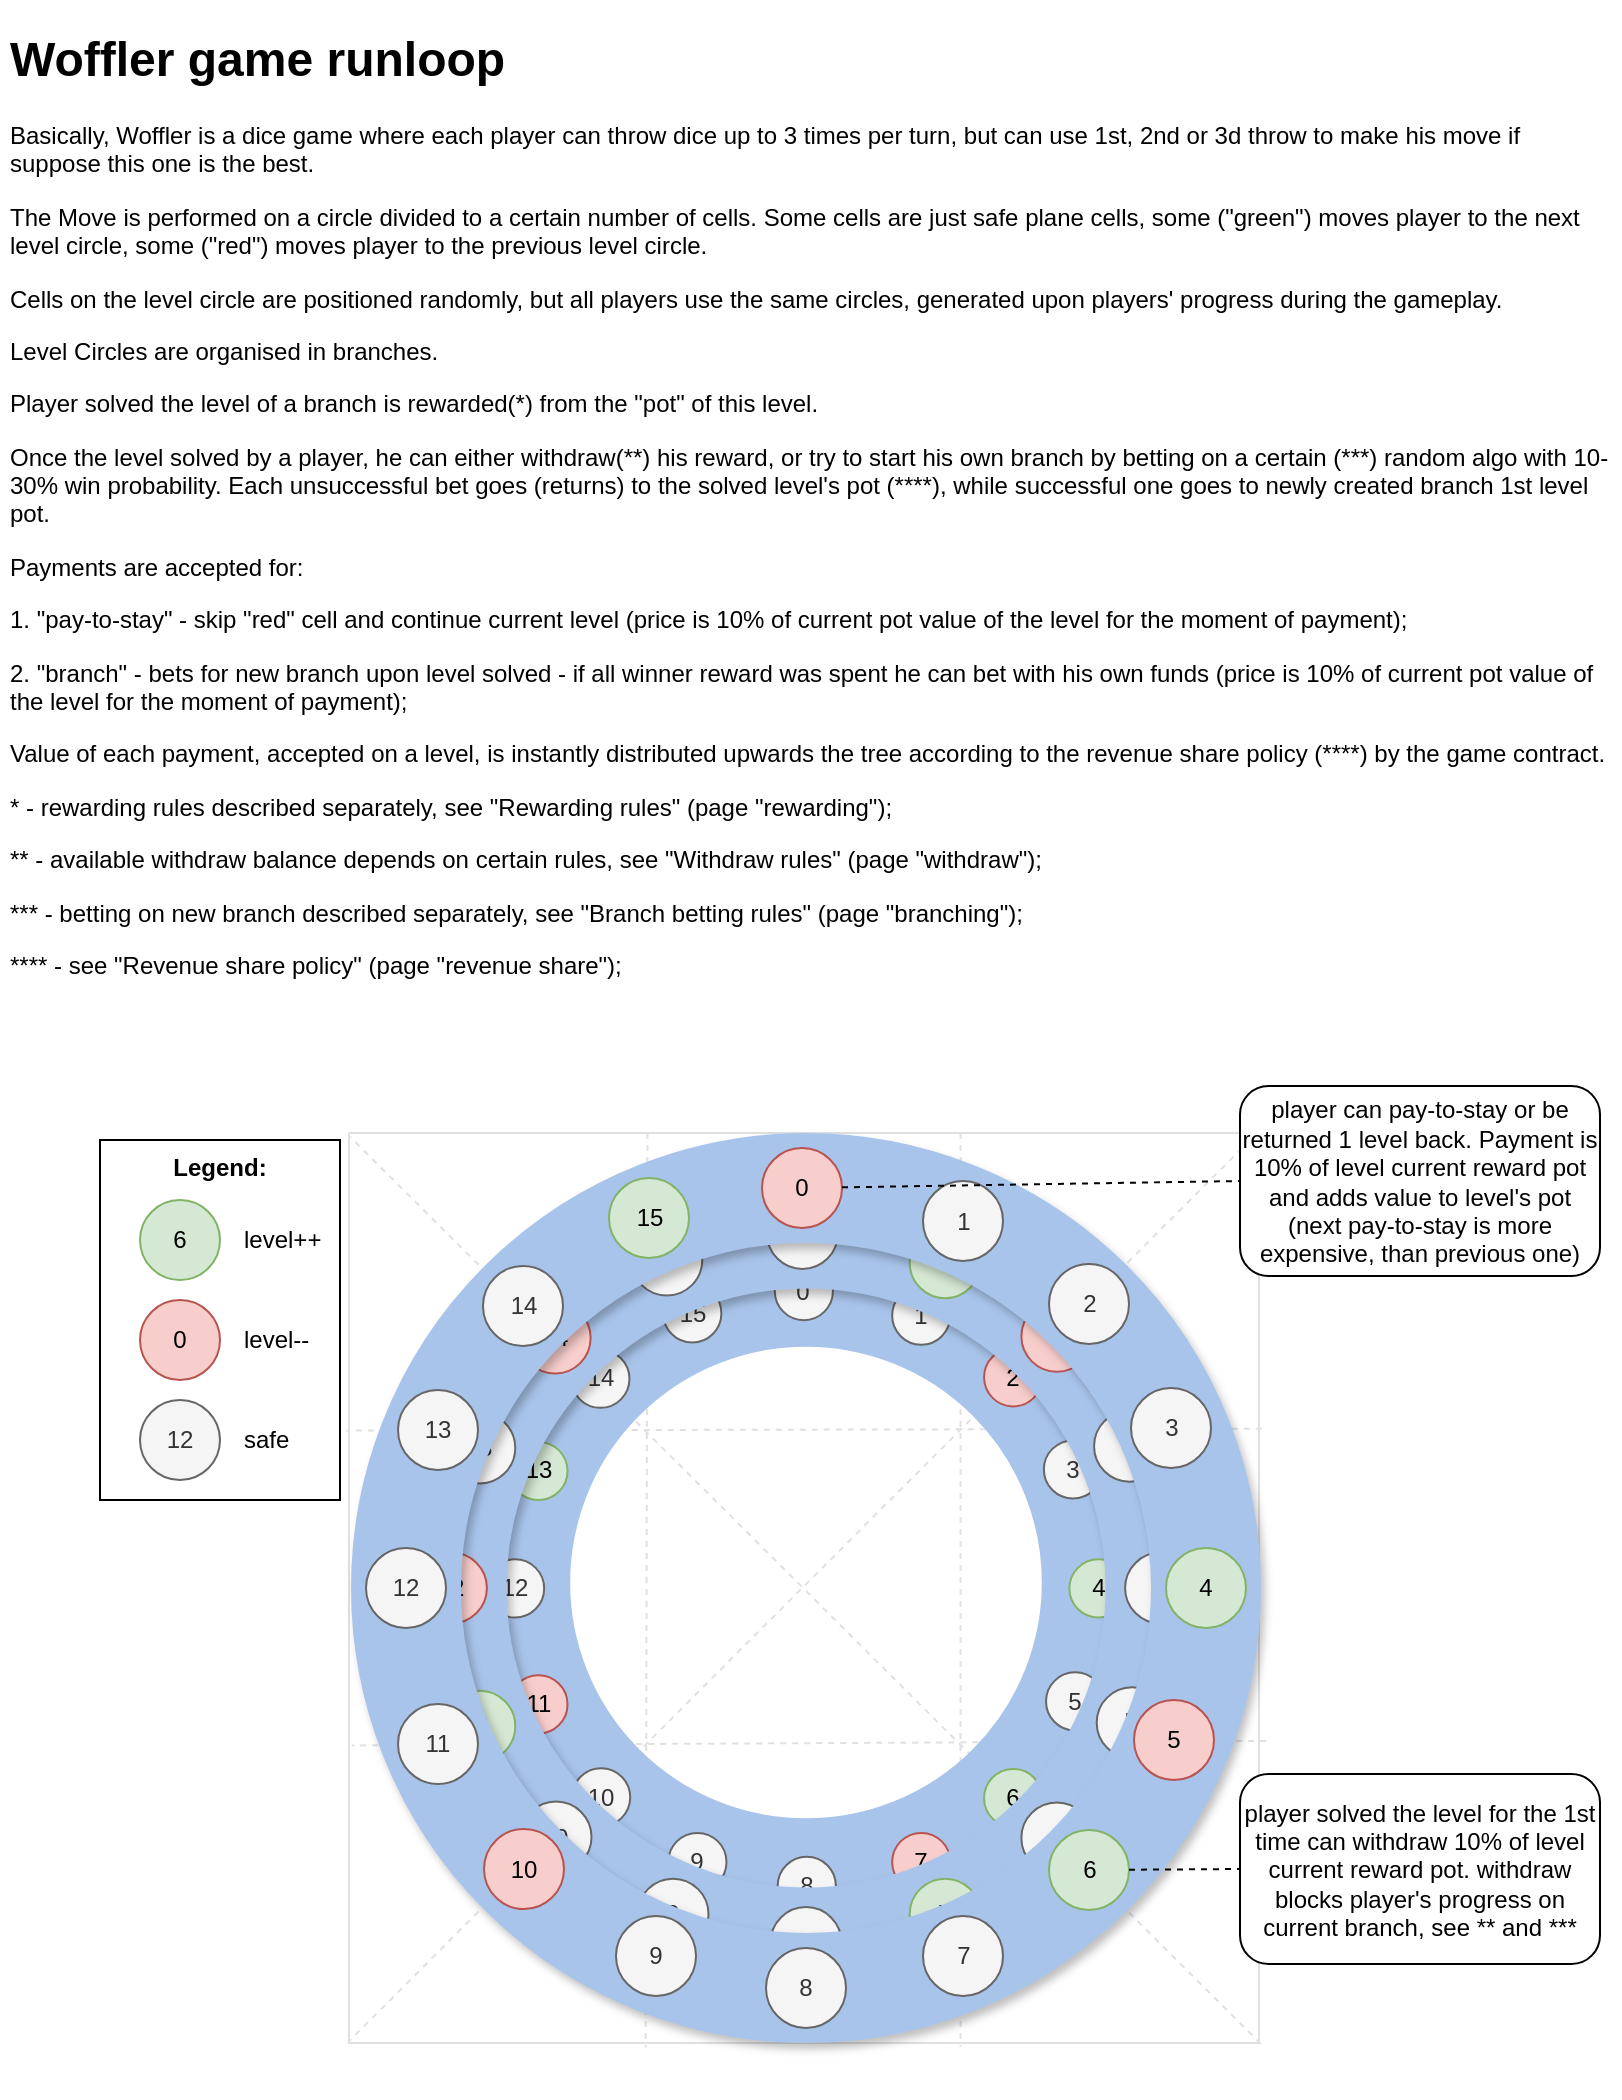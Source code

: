 <mxfile version="10.5.9" type="device"><diagram id="NGuh9jZKFkDWeqMREHMs" name="game runloop"><mxGraphModel dx="918" dy="625" grid="1" gridSize="10" guides="1" tooltips="1" connect="1" arrows="1" fold="1" page="1" pageScale="1" pageWidth="827" pageHeight="1169" math="0" shadow="0"><root><mxCell id="0"/><mxCell id="1" style="" parent="0"/><mxCell id="49icHQnTmosBKMHGJ4NX-2" value="&lt;h1&gt;Woffler game runloop&lt;/h1&gt;&lt;p&gt;Basically, Woffler is a dice game where each player can throw dice up to 3 times per turn, but can use 1st, 2nd or 3d throw to make his move if suppose this one is the best.&amp;nbsp;&lt;/p&gt;&lt;p&gt;The Move is performed on a circle divided to a certain number of cells. Some cells are just safe plane cells, some (&quot;green&quot;) moves player to the next level circle, some (&quot;red&quot;) moves player to the previous level circle.&amp;nbsp;&lt;/p&gt;&lt;p&gt;Cells on the level circle are positioned randomly, but all players use the same circles, generated upon players' progress during the gameplay.&amp;nbsp;&lt;/p&gt;&lt;p&gt;Level Circles are organised in branches.&amp;nbsp;&lt;/p&gt;&lt;p&gt;Player solved the level of a branch is rewarded(*) from the &quot;pot&quot; of this level.&amp;nbsp;&lt;/p&gt;&lt;p&gt;Once the level solved by a player, he can either withdraw(**) his reward, or try to start his own branch by betting on a certain (***) random algo with 10-30% win probability. Each unsuccessful bet goes (returns) to the solved level's pot (****), while successful one goes to newly created branch 1st level pot.&lt;/p&gt;&lt;p&gt;Payments are accepted for:&lt;/p&gt;&lt;p&gt;1. &quot;pay-to-stay&quot; - skip &quot;red&quot; cell and continue current level (price is 10% of current pot value of the level for the moment of payment);&lt;/p&gt;&lt;p&gt;2. &quot;branch&quot; - bets for new branch upon level solved - if all winner reward was spent he can bet with his own funds (price is 10% of current pot value of the level for the moment of payment);&lt;/p&gt;&lt;p&gt;Value of each payment, accepted on a level, is instantly distributed upwards the tree according to the revenue share policy (****) by the game contract.&lt;/p&gt;&lt;p&gt;* - rewarding rules described separately, see &quot;Rewarding rules&quot; (page &quot;rewarding&quot;);&lt;/p&gt;&lt;p&gt;** - available withdraw balance depends on certain rules, see &quot;Withdraw rules&quot; (page &quot;withdraw&quot;);&lt;/p&gt;&lt;p&gt;*** - betting on new branch described separately, see &quot;Branch betting rules&quot; (page &quot;branching&quot;);&lt;/p&gt;&lt;p&gt;**** - see &quot;Revenue share policy&quot; (page &quot;revenue share&quot;);&lt;/p&gt;" style="text;html=1;strokeColor=none;fillColor=none;spacing=5;spacingTop=-20;whiteSpace=wrap;overflow=hidden;rounded=0;" parent="1" vertex="1"><mxGeometry x="10" y="10" width="810" height="500" as="geometry"/></mxCell><mxCell id="49icHQnTmosBKMHGJ4NX-53" value="circle grid" style="locked=1;" parent="0"/><mxCell id="49icHQnTmosBKMHGJ4NX-54" value="" style="whiteSpace=wrap;html=1;aspect=fixed;strokeColor=#E0E0E0;strokeWidth=1;fillColor=none;" parent="49icHQnTmosBKMHGJ4NX-53" vertex="1"><mxGeometry x="184.5" y="566.5" width="455" height="455" as="geometry"/></mxCell><mxCell id="49icHQnTmosBKMHGJ4NX-55" value="" style="endArrow=none;dashed=1;html=1;entryX=0.672;entryY=1.004;entryDx=0;entryDy=0;entryPerimeter=0;exitX=0.672;exitY=0;exitDx=0;exitDy=0;exitPerimeter=0;strokeColor=#E0E0E0;" parent="49icHQnTmosBKMHGJ4NX-53" source="49icHQnTmosBKMHGJ4NX-54" target="49icHQnTmosBKMHGJ4NX-54" edge="1"><mxGeometry width="50" height="50" relative="1" as="geometry"><mxPoint x="492.224" y="571.103" as="sourcePoint"/><mxPoint x="491.534" y="1028.345" as="targetPoint"/></mxGeometry></mxCell><mxCell id="49icHQnTmosBKMHGJ4NX-56" value="" style="endArrow=none;dashed=1;html=1;entryX=0.326;entryY=1.005;entryDx=0;entryDy=0;entryPerimeter=0;exitX=0.328;exitY=0;exitDx=0;exitDy=0;exitPerimeter=0;strokeColor=#E0E0E0;" parent="49icHQnTmosBKMHGJ4NX-53" source="49icHQnTmosBKMHGJ4NX-54" target="49icHQnTmosBKMHGJ4NX-54" edge="1"><mxGeometry width="50" height="50" relative="1" as="geometry"><mxPoint x="650.621" y="728.69" as="sourcePoint"/><mxPoint x="193.379" y="730.069" as="targetPoint"/></mxGeometry></mxCell><mxCell id="49icHQnTmosBKMHGJ4NX-57" value="" style="endArrow=none;dashed=1;html=1;entryX=0.003;entryY=0.673;entryDx=0;entryDy=0;entryPerimeter=0;exitX=1.008;exitY=0.668;exitDx=0;exitDy=0;exitPerimeter=0;strokeColor=#E0E0E0;" parent="49icHQnTmosBKMHGJ4NX-53" source="49icHQnTmosBKMHGJ4NX-54" target="49icHQnTmosBKMHGJ4NX-54" edge="1"><mxGeometry width="50" height="50" relative="1" as="geometry"><mxPoint x="639" y="879" as="sourcePoint"/><mxPoint x="181" y="880" as="targetPoint"/></mxGeometry></mxCell><mxCell id="49icHQnTmosBKMHGJ4NX-58" value="" style="endArrow=none;dashed=1;html=1;entryX=-0.003;entryY=0.327;entryDx=0;entryDy=0;entryPerimeter=0;exitX=1.003;exitY=0.325;exitDx=0;exitDy=0;exitPerimeter=0;strokeColor=#E0E0E0;" parent="49icHQnTmosBKMHGJ4NX-53" source="49icHQnTmosBKMHGJ4NX-54" target="49icHQnTmosBKMHGJ4NX-54" edge="1"><mxGeometry width="50" height="50" relative="1" as="geometry"><mxPoint x="7" y="1099" as="sourcePoint"/><mxPoint x="57" y="1049" as="targetPoint"/></mxGeometry></mxCell><mxCell id="49icHQnTmosBKMHGJ4NX-59" value="" style="endArrow=none;dashed=1;html=1;exitX=1.002;exitY=1.001;exitDx=0;exitDy=0;exitPerimeter=0;entryX=0.001;entryY=0.004;entryDx=0;entryDy=0;entryPerimeter=0;fillColor=#f5f5f5;strokeColor=#E0E0E0;" parent="49icHQnTmosBKMHGJ4NX-53" source="49icHQnTmosBKMHGJ4NX-54" target="49icHQnTmosBKMHGJ4NX-54" edge="1"><mxGeometry width="50" height="50" relative="1" as="geometry"><mxPoint x="657" y="1049.69" as="sourcePoint"/><mxPoint x="162" y="549" as="targetPoint"/></mxGeometry></mxCell><mxCell id="49icHQnTmosBKMHGJ4NX-60" value="" style="endArrow=none;dashed=1;html=1;entryX=-0.001;entryY=0.999;entryDx=0;entryDy=0;entryPerimeter=0;exitX=1;exitY=-0.002;exitDx=0;exitDy=0;exitPerimeter=0;fillColor=#f5f5f5;strokeColor=#E0E0E0;" parent="49icHQnTmosBKMHGJ4NX-53" source="49icHQnTmosBKMHGJ4NX-54" target="49icHQnTmosBKMHGJ4NX-54" edge="1"><mxGeometry width="50" height="50" relative="1" as="geometry"><mxPoint x="666" y="545" as="sourcePoint"/><mxPoint x="152" y="1059" as="targetPoint"/></mxGeometry></mxCell><mxCell id="49icHQnTmosBKMHGJ4NX-100" value="next level 2" style="locked=1;" parent="0"/><mxCell id="49icHQnTmosBKMHGJ4NX-120" value="" style="group;shadow=1;aspect=fixed;" parent="49icHQnTmosBKMHGJ4NX-100" vertex="1" connectable="0"><mxGeometry x="193" y="571" width="441" height="446" as="geometry"/></mxCell><mxCell id="49icHQnTmosBKMHGJ4NX-121" value="" style="group" parent="49icHQnTmosBKMHGJ4NX-120" vertex="1" connectable="0"><mxGeometry x="40" y="40" width="361" height="366" as="geometry"/></mxCell><mxCell id="49icHQnTmosBKMHGJ4NX-102" value="" style="group" parent="49icHQnTmosBKMHGJ4NX-121" vertex="1" connectable="0"><mxGeometry width="361" height="366" as="geometry"/></mxCell><mxCell id="49icHQnTmosBKMHGJ4NX-103" value="" style="ellipse;whiteSpace=wrap;html=1;aspect=fixed;fillColor=none;perimeterSpacing=1;strokeWidth=55;strokeColor=#A9C4EB;fontSize=29;" parent="49icHQnTmosBKMHGJ4NX-102" vertex="1"><mxGeometry x="34.585" y="34.867" width="290.81" height="290.81" as="geometry"/></mxCell><mxCell id="49icHQnTmosBKMHGJ4NX-104" value="10" style="ellipse;whiteSpace=wrap;html=1;aspect=fixed;strokeColor=#666666;strokeWidth=1;fillColor=#f5f5f5;fontColor=#333333;" parent="49icHQnTmosBKMHGJ4NX-102" vertex="1"><mxGeometry x="63.025" y="273.106" width="29.081" height="29.081" as="geometry"/></mxCell><mxCell id="49icHQnTmosBKMHGJ4NX-105" value="8" style="ellipse;whiteSpace=wrap;html=1;aspect=fixed;strokeColor=#666666;strokeWidth=1;fillColor=#f5f5f5;fontColor=#333333;" parent="49icHQnTmosBKMHGJ4NX-102" vertex="1"><mxGeometry x="165.847" y="317.335" width="29.081" height="29.081" as="geometry"/></mxCell><mxCell id="49icHQnTmosBKMHGJ4NX-106" value="0" style="ellipse;whiteSpace=wrap;html=1;aspect=fixed;strokeColor=#666666;strokeWidth=1;fillColor=#f5f5f5;fontColor=#333333;" parent="49icHQnTmosBKMHGJ4NX-102" vertex="1"><mxGeometry x="164.389" y="20" width="29.081" height="29.081" as="geometry"/></mxCell><mxCell id="49icHQnTmosBKMHGJ4NX-107" value="12" style="ellipse;whiteSpace=wrap;html=1;aspect=fixed;strokeColor=#666666;strokeWidth=1;fillColor=#f5f5f5;fontColor=#333333;" parent="49icHQnTmosBKMHGJ4NX-102" vertex="1"><mxGeometry x="20" y="168.667" width="29.081" height="29.081" as="geometry"/></mxCell><mxCell id="49icHQnTmosBKMHGJ4NX-108" value="4" style="ellipse;whiteSpace=wrap;html=1;aspect=fixed;strokeColor=#82b366;strokeWidth=1;fillColor=#d5e8d4;" parent="49icHQnTmosBKMHGJ4NX-102" vertex="1"><mxGeometry x="311.694" y="168.667" width="29.081" height="29.081" as="geometry"/></mxCell><mxCell id="49icHQnTmosBKMHGJ4NX-109" value="14" style="ellipse;whiteSpace=wrap;html=1;aspect=fixed;strokeColor=#666666;strokeWidth=1;fillColor=#f5f5f5;fontColor=#333333;" parent="49icHQnTmosBKMHGJ4NX-102" vertex="1"><mxGeometry x="62.66" y="63.857" width="29.081" height="29.081" as="geometry"/></mxCell><mxCell id="49icHQnTmosBKMHGJ4NX-110" value="6" style="ellipse;whiteSpace=wrap;html=1;aspect=fixed;strokeColor=#82b366;strokeWidth=1;fillColor=#d5e8d4;" parent="49icHQnTmosBKMHGJ4NX-102" vertex="1"><mxGeometry x="269.034" y="273.478" width="29.081" height="29.081" as="geometry"/></mxCell><mxCell id="49icHQnTmosBKMHGJ4NX-111" value="2" style="ellipse;whiteSpace=wrap;html=1;aspect=fixed;strokeColor=#b85450;strokeWidth=1;fillColor=#f8cecc;" parent="49icHQnTmosBKMHGJ4NX-102" vertex="1"><mxGeometry x="269.034" y="63.114" width="29.081" height="29.081" as="geometry"/></mxCell><mxCell id="49icHQnTmosBKMHGJ4NX-112" value="15" style="ellipse;whiteSpace=wrap;html=1;aspect=fixed;strokeColor=#666666;strokeWidth=1;fillColor=#f5f5f5;fontColor=#333333;" parent="49icHQnTmosBKMHGJ4NX-102" vertex="1"><mxGeometry x="108.602" y="31.15" width="29.081" height="29.081" as="geometry"/></mxCell><mxCell id="49icHQnTmosBKMHGJ4NX-113" value="1" style="ellipse;whiteSpace=wrap;html=1;aspect=fixed;strokeColor=#666666;strokeWidth=1;fillColor=#f5f5f5;fontColor=#333333;" parent="49icHQnTmosBKMHGJ4NX-102" vertex="1"><mxGeometry x="223.092" y="32.265" width="29.081" height="29.081" as="geometry"/></mxCell><mxCell id="49icHQnTmosBKMHGJ4NX-114" value="9" style="ellipse;whiteSpace=wrap;html=1;aspect=fixed;strokeColor=#666666;strokeWidth=1;fillColor=#f5f5f5;fontColor=#333333;" parent="49icHQnTmosBKMHGJ4NX-102" vertex="1"><mxGeometry x="111.154" y="305.441" width="29.081" height="29.081" as="geometry"/></mxCell><mxCell id="49icHQnTmosBKMHGJ4NX-115" value="7" style="ellipse;whiteSpace=wrap;html=1;aspect=fixed;strokeColor=#b85450;strokeWidth=1;fillColor=#f8cecc;" parent="49icHQnTmosBKMHGJ4NX-102" vertex="1"><mxGeometry x="223.092" y="305.441" width="29.081" height="29.081" as="geometry"/></mxCell><mxCell id="49icHQnTmosBKMHGJ4NX-116" value="11" style="ellipse;whiteSpace=wrap;html=1;aspect=fixed;strokeColor=#b85450;strokeWidth=1;fillColor=#f8cecc;" parent="49icHQnTmosBKMHGJ4NX-102" vertex="1"><mxGeometry x="31.668" y="226.648" width="29.081" height="29.081" as="geometry"/></mxCell><mxCell id="49icHQnTmosBKMHGJ4NX-117" value="13" style="ellipse;whiteSpace=wrap;html=1;aspect=fixed;strokeColor=#82b366;strokeWidth=1;fillColor=#d5e8d4;" parent="49icHQnTmosBKMHGJ4NX-102" vertex="1"><mxGeometry x="31.668" y="109.944" width="29.081" height="29.081" as="geometry"/></mxCell><mxCell id="49icHQnTmosBKMHGJ4NX-118" value="5" style="ellipse;whiteSpace=wrap;html=1;aspect=fixed;strokeColor=#666666;strokeWidth=1;fillColor=#f5f5f5;fontColor=#333333;" parent="49icHQnTmosBKMHGJ4NX-102" vertex="1"><mxGeometry x="300.026" y="225.161" width="29.081" height="29.081" as="geometry"/></mxCell><mxCell id="49icHQnTmosBKMHGJ4NX-119" value="3" style="ellipse;whiteSpace=wrap;html=1;aspect=fixed;strokeColor=#666666;strokeWidth=1;fillColor=#f5f5f5;fontColor=#333333;" parent="49icHQnTmosBKMHGJ4NX-102" vertex="1"><mxGeometry x="298.933" y="109.2" width="29.081" height="29.081" as="geometry"/></mxCell><mxCell id="49icHQnTmosBKMHGJ4NX-80" value="next level 1" style="locked=1;" parent="0"/><mxCell id="49icHQnTmosBKMHGJ4NX-122" value="" style="group" parent="49icHQnTmosBKMHGJ4NX-80" vertex="1" connectable="0"><mxGeometry x="198" y="579" width="470" height="470" as="geometry"/></mxCell><mxCell id="49icHQnTmosBKMHGJ4NX-99" value="" style="group;shadow=0;" parent="49icHQnTmosBKMHGJ4NX-122" vertex="1" connectable="0"><mxGeometry width="430" height="430" as="geometry"/></mxCell><mxCell id="49icHQnTmosBKMHGJ4NX-81" value="" style="group;shadow=0;" parent="49icHQnTmosBKMHGJ4NX-99" vertex="1" connectable="0"><mxGeometry x="20" y="20" width="390" height="390" as="geometry"/></mxCell><mxCell id="49icHQnTmosBKMHGJ4NX-82" value="" style="ellipse;whiteSpace=wrap;html=1;aspect=fixed;fillColor=none;perimeterSpacing=1;strokeWidth=55;strokeColor=#A9C4EB;fontSize=29;shadow=1;" parent="49icHQnTmosBKMHGJ4NX-81" vertex="1"><mxGeometry x="17.727" y="17.727" width="354.545" height="354.545" as="geometry"/></mxCell><mxCell id="49icHQnTmosBKMHGJ4NX-83" value="10" style="ellipse;whiteSpace=wrap;html=1;aspect=fixed;strokeColor=#666666;strokeWidth=1;fillColor=#f5f5f5;fontColor=#333333;" parent="49icHQnTmosBKMHGJ4NX-81" vertex="1"><mxGeometry x="52.295" y="301.807" width="35.455" height="35.455" as="geometry"/></mxCell><mxCell id="49icHQnTmosBKMHGJ4NX-84" value="8" style="ellipse;whiteSpace=wrap;html=1;aspect=fixed;strokeColor=#666666;strokeWidth=1;fillColor=#f5f5f5;fontColor=#333333;" parent="49icHQnTmosBKMHGJ4NX-81" vertex="1"><mxGeometry x="177.273" y="354.545" width="35.455" height="35.455" as="geometry"/></mxCell><mxCell id="49icHQnTmosBKMHGJ4NX-85" value="0" style="ellipse;whiteSpace=wrap;html=1;aspect=fixed;strokeColor=#666666;strokeWidth=1;fillColor=#f5f5f5;fontColor=#333333;" parent="49icHQnTmosBKMHGJ4NX-81" vertex="1"><mxGeometry x="175.5" width="35.455" height="35.455" as="geometry"/></mxCell><mxCell id="49icHQnTmosBKMHGJ4NX-86" value="12" style="ellipse;whiteSpace=wrap;html=1;aspect=fixed;strokeColor=#b85450;strokeWidth=1;fillColor=#f8cecc;" parent="49icHQnTmosBKMHGJ4NX-81" vertex="1"><mxGeometry y="177.273" width="35.455" height="35.455" as="geometry"/></mxCell><mxCell id="49icHQnTmosBKMHGJ4NX-87" value="4" style="ellipse;whiteSpace=wrap;html=1;aspect=fixed;strokeColor=#666666;strokeWidth=1;fillColor=#f5f5f5;fontColor=#333333;" parent="49icHQnTmosBKMHGJ4NX-81" vertex="1"><mxGeometry x="354.545" y="177.273" width="35.455" height="35.455" as="geometry"/></mxCell><mxCell id="49icHQnTmosBKMHGJ4NX-88" value="14" style="ellipse;whiteSpace=wrap;html=1;aspect=fixed;strokeColor=#b85450;strokeWidth=1;fillColor=#f8cecc;" parent="49icHQnTmosBKMHGJ4NX-81" vertex="1"><mxGeometry x="51.852" y="52.295" width="35.455" height="35.455" as="geometry"/></mxCell><mxCell id="49icHQnTmosBKMHGJ4NX-89" value="6" style="ellipse;whiteSpace=wrap;html=1;aspect=fixed;strokeColor=#666666;strokeWidth=1;fillColor=#f5f5f5;fontColor=#333333;" parent="49icHQnTmosBKMHGJ4NX-81" vertex="1"><mxGeometry x="302.693" y="302.25" width="35.455" height="35.455" as="geometry"/></mxCell><mxCell id="49icHQnTmosBKMHGJ4NX-90" value="2" style="ellipse;whiteSpace=wrap;html=1;aspect=fixed;strokeColor=#b85450;strokeWidth=1;fillColor=#f8cecc;" parent="49icHQnTmosBKMHGJ4NX-81" vertex="1"><mxGeometry x="302.693" y="51.409" width="35.455" height="35.455" as="geometry"/></mxCell><mxCell id="49icHQnTmosBKMHGJ4NX-91" value="15" style="ellipse;whiteSpace=wrap;html=1;aspect=fixed;strokeColor=#666666;strokeWidth=1;fillColor=#f5f5f5;fontColor=#333333;" parent="49icHQnTmosBKMHGJ4NX-81" vertex="1"><mxGeometry x="107.693" y="13.295" width="35.455" height="35.455" as="geometry"/></mxCell><mxCell id="49icHQnTmosBKMHGJ4NX-92" value="1" style="ellipse;whiteSpace=wrap;html=1;aspect=fixed;strokeColor=#82b366;strokeWidth=1;fillColor=#d5e8d4;" parent="49icHQnTmosBKMHGJ4NX-81" vertex="1"><mxGeometry x="246.852" y="14.625" width="35.455" height="35.455" as="geometry"/></mxCell><mxCell id="49icHQnTmosBKMHGJ4NX-93" value="9" style="ellipse;whiteSpace=wrap;html=1;aspect=fixed;strokeColor=#666666;strokeWidth=1;fillColor=#f5f5f5;fontColor=#333333;" parent="49icHQnTmosBKMHGJ4NX-81" vertex="1"><mxGeometry x="110.795" y="340.364" width="35.455" height="35.455" as="geometry"/></mxCell><mxCell id="49icHQnTmosBKMHGJ4NX-94" value="7" style="ellipse;whiteSpace=wrap;html=1;aspect=fixed;strokeColor=#82b366;strokeWidth=1;fillColor=#d5e8d4;" parent="49icHQnTmosBKMHGJ4NX-81" vertex="1"><mxGeometry x="246.852" y="340.364" width="35.455" height="35.455" as="geometry"/></mxCell><mxCell id="49icHQnTmosBKMHGJ4NX-95" value="11" style="ellipse;whiteSpace=wrap;html=1;aspect=fixed;strokeColor=#82b366;strokeWidth=1;fillColor=#d5e8d4;" parent="49icHQnTmosBKMHGJ4NX-81" vertex="1"><mxGeometry x="14.182" y="246.409" width="35.455" height="35.455" as="geometry"/></mxCell><mxCell id="49icHQnTmosBKMHGJ4NX-96" value="13" style="ellipse;whiteSpace=wrap;html=1;aspect=fixed;strokeColor=#666666;strokeWidth=1;fillColor=#f5f5f5;fontColor=#333333;" parent="49icHQnTmosBKMHGJ4NX-81" vertex="1"><mxGeometry x="14.182" y="107.25" width="35.455" height="35.455" as="geometry"/></mxCell><mxCell id="49icHQnTmosBKMHGJ4NX-97" value="5" style="ellipse;whiteSpace=wrap;html=1;aspect=fixed;strokeColor=#666666;strokeWidth=1;fillColor=#f5f5f5;fontColor=#333333;" parent="49icHQnTmosBKMHGJ4NX-81" vertex="1"><mxGeometry x="340.364" y="244.636" width="35.455" height="35.455" as="geometry"/></mxCell><mxCell id="49icHQnTmosBKMHGJ4NX-98" value="3" style="ellipse;whiteSpace=wrap;html=1;aspect=fixed;strokeColor=#666666;strokeWidth=1;fillColor=#f5f5f5;fontColor=#333333;" parent="49icHQnTmosBKMHGJ4NX-81" vertex="1"><mxGeometry x="339.034" y="106.364" width="35.455" height="35.455" as="geometry"/></mxCell><mxCell id="49icHQnTmosBKMHGJ4NX-34" value="level circle sample" style="" parent="0"/><mxCell id="49icHQnTmosBKMHGJ4NX-35" value="" style="group;shadow=1;" parent="49icHQnTmosBKMHGJ4NX-34" vertex="1" connectable="0"><mxGeometry x="173" y="554" width="480" height="480" as="geometry"/></mxCell><mxCell id="49icHQnTmosBKMHGJ4NX-36" value="" style="ellipse;whiteSpace=wrap;html=1;aspect=fixed;fillColor=none;perimeterSpacing=1;strokeWidth=55;strokeColor=#A9C4EB;fontSize=29;shadow=1;" parent="49icHQnTmosBKMHGJ4NX-35" vertex="1"><mxGeometry x="40" y="40" width="400" height="400" as="geometry"/></mxCell><mxCell id="49icHQnTmosBKMHGJ4NX-37" value="10" style="ellipse;whiteSpace=wrap;html=1;aspect=fixed;strokeColor=#b85450;strokeWidth=1;fillColor=#f8cecc;" parent="49icHQnTmosBKMHGJ4NX-35" vertex="1"><mxGeometry x="79" y="360.5" width="40" height="40" as="geometry"/></mxCell><mxCell id="49icHQnTmosBKMHGJ4NX-38" value="8" style="ellipse;whiteSpace=wrap;html=1;aspect=fixed;strokeColor=#666666;strokeWidth=1;fillColor=#f5f5f5;fontColor=#333333;" parent="49icHQnTmosBKMHGJ4NX-35" vertex="1"><mxGeometry x="220" y="420" width="40" height="40" as="geometry"/></mxCell><mxCell id="49icHQnTmosBKMHGJ4NX-39" value="0" style="ellipse;whiteSpace=wrap;html=1;aspect=fixed;strokeColor=#b85450;strokeWidth=1;fillColor=#f8cecc;" parent="49icHQnTmosBKMHGJ4NX-35" vertex="1"><mxGeometry x="218" y="20" width="40" height="40" as="geometry"/></mxCell><mxCell id="49icHQnTmosBKMHGJ4NX-40" value="12" style="ellipse;whiteSpace=wrap;html=1;aspect=fixed;strokeColor=#666666;strokeWidth=1;fillColor=#f5f5f5;fontColor=#333333;" parent="49icHQnTmosBKMHGJ4NX-35" vertex="1"><mxGeometry x="20" y="220" width="40" height="40" as="geometry"/></mxCell><mxCell id="49icHQnTmosBKMHGJ4NX-41" value="4" style="ellipse;whiteSpace=wrap;html=1;aspect=fixed;strokeColor=#82b366;strokeWidth=1;fillColor=#d5e8d4;" parent="49icHQnTmosBKMHGJ4NX-35" vertex="1"><mxGeometry x="420" y="220" width="40" height="40" as="geometry"/></mxCell><mxCell id="49icHQnTmosBKMHGJ4NX-42" value="14" style="ellipse;whiteSpace=wrap;html=1;aspect=fixed;strokeColor=#666666;strokeWidth=1;fillColor=#f5f5f5;fontColor=#333333;" parent="49icHQnTmosBKMHGJ4NX-35" vertex="1"><mxGeometry x="78.5" y="79" width="40" height="40" as="geometry"/></mxCell><mxCell id="49icHQnTmosBKMHGJ4NX-43" value="6" style="ellipse;whiteSpace=wrap;html=1;aspect=fixed;strokeColor=#82b366;strokeWidth=1;fillColor=#d5e8d4;" parent="49icHQnTmosBKMHGJ4NX-35" vertex="1"><mxGeometry x="361.5" y="361" width="40" height="40" as="geometry"/></mxCell><mxCell id="49icHQnTmosBKMHGJ4NX-44" value="2" style="ellipse;whiteSpace=wrap;html=1;aspect=fixed;strokeColor=#666666;strokeWidth=1;fillColor=#f5f5f5;fontColor=#333333;" parent="49icHQnTmosBKMHGJ4NX-35" vertex="1"><mxGeometry x="361.5" y="78" width="40" height="40" as="geometry"/></mxCell><mxCell id="49icHQnTmosBKMHGJ4NX-45" value="15" style="ellipse;whiteSpace=wrap;html=1;aspect=fixed;strokeColor=#82b366;strokeWidth=1;fillColor=#d5e8d4;" parent="49icHQnTmosBKMHGJ4NX-35" vertex="1"><mxGeometry x="141.5" y="35" width="40" height="40" as="geometry"/></mxCell><mxCell id="49icHQnTmosBKMHGJ4NX-46" value="1" style="ellipse;whiteSpace=wrap;html=1;aspect=fixed;strokeColor=#666666;strokeWidth=1;fillColor=#f5f5f5;fontColor=#333333;" parent="49icHQnTmosBKMHGJ4NX-35" vertex="1"><mxGeometry x="298.5" y="36.5" width="40" height="40" as="geometry"/></mxCell><mxCell id="49icHQnTmosBKMHGJ4NX-47" value="9" style="ellipse;whiteSpace=wrap;html=1;aspect=fixed;strokeColor=#666666;strokeWidth=1;fillColor=#f5f5f5;fontColor=#333333;" parent="49icHQnTmosBKMHGJ4NX-35" vertex="1"><mxGeometry x="145" y="404" width="40" height="40" as="geometry"/></mxCell><mxCell id="49icHQnTmosBKMHGJ4NX-48" value="7" style="ellipse;whiteSpace=wrap;html=1;aspect=fixed;strokeColor=#666666;strokeWidth=1;fillColor=#f5f5f5;fontColor=#333333;" parent="49icHQnTmosBKMHGJ4NX-35" vertex="1"><mxGeometry x="298.5" y="404" width="40" height="40" as="geometry"/></mxCell><mxCell id="49icHQnTmosBKMHGJ4NX-49" value="11" style="ellipse;whiteSpace=wrap;html=1;aspect=fixed;strokeColor=#666666;strokeWidth=1;fillColor=#f5f5f5;fontColor=#333333;" parent="49icHQnTmosBKMHGJ4NX-35" vertex="1"><mxGeometry x="36" y="298" width="40" height="40" as="geometry"/></mxCell><mxCell id="49icHQnTmosBKMHGJ4NX-50" value="13" style="ellipse;whiteSpace=wrap;html=1;aspect=fixed;strokeColor=#666666;strokeWidth=1;fillColor=#f5f5f5;fontColor=#333333;" parent="49icHQnTmosBKMHGJ4NX-35" vertex="1"><mxGeometry x="36" y="141" width="40" height="40" as="geometry"/></mxCell><mxCell id="49icHQnTmosBKMHGJ4NX-51" value="5" style="ellipse;whiteSpace=wrap;html=1;aspect=fixed;strokeColor=#b85450;strokeWidth=1;fillColor=#f8cecc;" parent="49icHQnTmosBKMHGJ4NX-35" vertex="1"><mxGeometry x="404" y="296" width="40" height="40" as="geometry"/></mxCell><mxCell id="49icHQnTmosBKMHGJ4NX-52" value="3" style="ellipse;whiteSpace=wrap;html=1;aspect=fixed;strokeColor=#666666;strokeWidth=1;fillColor=#f5f5f5;fontColor=#333333;" parent="49icHQnTmosBKMHGJ4NX-35" vertex="1"><mxGeometry x="402.5" y="140" width="40" height="40" as="geometry"/></mxCell><mxCell id="YL-1wC0-9_GEieZo2T1w-3" value="player can pay-to-stay or be returned 1 level back. Payment is 10% of level current reward pot and adds value to level's pot (next pay-to-stay is more expensive, than previous one)" style="rounded=1;whiteSpace=wrap;html=1;" parent="49icHQnTmosBKMHGJ4NX-34" vertex="1"><mxGeometry x="630" y="543" width="180" height="95" as="geometry"/></mxCell><mxCell id="YL-1wC0-9_GEieZo2T1w-5" style="edgeStyle=none;rounded=0;orthogonalLoop=1;jettySize=auto;html=1;entryX=0;entryY=0.5;entryDx=0;entryDy=0;dashed=1;endArrow=none;endFill=0;" parent="49icHQnTmosBKMHGJ4NX-34" source="49icHQnTmosBKMHGJ4NX-39" target="YL-1wC0-9_GEieZo2T1w-3" edge="1"><mxGeometry relative="1" as="geometry"/></mxCell><mxCell id="YL-1wC0-9_GEieZo2T1w-6" value="player solved the level for the 1st time can withdraw 10% of level current reward pot. withdraw blocks player's progress on current branch, see ** and ***" style="rounded=1;whiteSpace=wrap;html=1;" parent="49icHQnTmosBKMHGJ4NX-34" vertex="1"><mxGeometry x="630" y="887" width="180" height="95" as="geometry"/></mxCell><mxCell id="YL-1wC0-9_GEieZo2T1w-7" style="edgeStyle=none;rounded=0;orthogonalLoop=1;jettySize=auto;html=1;entryX=0;entryY=0.5;entryDx=0;entryDy=0;dashed=1;endArrow=none;endFill=0;" parent="49icHQnTmosBKMHGJ4NX-34" source="49icHQnTmosBKMHGJ4NX-43" target="YL-1wC0-9_GEieZo2T1w-6" edge="1"><mxGeometry relative="1" as="geometry"/></mxCell><mxCell id="hilAPz3p6vZ-k9dSby4C-1" value="legend" style="locked=1;" parent="0"/><mxCell id="hilAPz3p6vZ-k9dSby4C-8" value="Legend:" style="rounded=0;whiteSpace=wrap;html=1;verticalAlign=top;fontStyle=1" parent="hilAPz3p6vZ-k9dSby4C-1" vertex="1"><mxGeometry x="60" y="570" width="120" height="180" as="geometry"/></mxCell><mxCell id="hilAPz3p6vZ-k9dSby4C-6" value="" style="group" parent="hilAPz3p6vZ-k9dSby4C-1" vertex="1" connectable="0"><mxGeometry x="80" y="600" width="90" height="40" as="geometry"/></mxCell><mxCell id="hilAPz3p6vZ-k9dSby4C-3" value="6" style="ellipse;whiteSpace=wrap;html=1;aspect=fixed;strokeColor=#82b366;strokeWidth=1;fillColor=#d5e8d4;" parent="hilAPz3p6vZ-k9dSby4C-6" vertex="1"><mxGeometry width="40" height="40" as="geometry"/></mxCell><mxCell id="hilAPz3p6vZ-k9dSby4C-5" value="level++" style="text;html=1;strokeColor=none;fillColor=none;align=left;verticalAlign=middle;whiteSpace=wrap;rounded=0;" parent="hilAPz3p6vZ-k9dSby4C-6" vertex="1"><mxGeometry x="50" y="10" width="40" height="20" as="geometry"/></mxCell><mxCell id="hilAPz3p6vZ-k9dSby4C-7" value="" style="group;align=left;" parent="hilAPz3p6vZ-k9dSby4C-1" vertex="1" connectable="0"><mxGeometry x="80" y="650" width="90" height="40" as="geometry"/></mxCell><mxCell id="hilAPz3p6vZ-k9dSby4C-2" value="0" style="ellipse;whiteSpace=wrap;html=1;aspect=fixed;strokeColor=#b85450;strokeWidth=1;fillColor=#f8cecc;" parent="hilAPz3p6vZ-k9dSby4C-7" vertex="1"><mxGeometry width="40" height="40" as="geometry"/></mxCell><mxCell id="hilAPz3p6vZ-k9dSby4C-4" value="level--" style="text;html=1;strokeColor=none;fillColor=none;align=left;verticalAlign=middle;whiteSpace=wrap;rounded=0;" parent="hilAPz3p6vZ-k9dSby4C-7" vertex="1"><mxGeometry x="50" y="10" width="40" height="20" as="geometry"/></mxCell><mxCell id="hilAPz3p6vZ-k9dSby4C-12" value="" style="group" parent="hilAPz3p6vZ-k9dSby4C-1" vertex="1" connectable="0"><mxGeometry x="80" y="700" width="90" height="40" as="geometry"/></mxCell><mxCell id="hilAPz3p6vZ-k9dSby4C-9" value="12" style="ellipse;whiteSpace=wrap;html=1;aspect=fixed;strokeColor=#666666;strokeWidth=1;fillColor=#f5f5f5;fontColor=#333333;" parent="hilAPz3p6vZ-k9dSby4C-12" vertex="1"><mxGeometry width="40" height="40" as="geometry"/></mxCell><mxCell id="hilAPz3p6vZ-k9dSby4C-10" value="safe" style="text;html=1;strokeColor=none;fillColor=none;align=left;verticalAlign=middle;whiteSpace=wrap;rounded=0;" parent="hilAPz3p6vZ-k9dSby4C-12" vertex="1"><mxGeometry x="50" y="10" width="40" height="20" as="geometry"/></mxCell></root></mxGraphModel></diagram><diagram id="RZN9b7-a2ACqxdP8axuu" name="branching"><mxGraphModel dx="918" dy="625" grid="1" gridSize="10" guides="1" tooltips="1" connect="1" arrows="1" fold="1" page="1" pageScale="1" pageWidth="827" pageHeight="1169" math="0" shadow="0"><root><mxCell id="_9YMvwnXwlimNMLY3a5c-0"/><mxCell id="_9YMvwnXwlimNMLY3a5c-1" parent="_9YMvwnXwlimNMLY3a5c-0"/><mxCell id="_9YMvwnXwlimNMLY3a5c-14" style="edgeStyle=orthogonalEdgeStyle;rounded=0;orthogonalLoop=1;jettySize=auto;html=1;entryX=0.5;entryY=0;entryDx=0;entryDy=0;" parent="_9YMvwnXwlimNMLY3a5c-1" source="_9YMvwnXwlimNMLY3a5c-2" target="_9YMvwnXwlimNMLY3a5c-3" edge="1"><mxGeometry relative="1" as="geometry"/></mxCell><mxCell id="_9YMvwnXwlimNMLY3a5c-2" value="0.alpha.belt" style="ellipse;whiteSpace=wrap;html=1;align=center;gradientColor=#ea6b66;fillColor=#f8cecc;strokeColor=#b85450;" parent="_9YMvwnXwlimNMLY3a5c-1" vertex="1"><mxGeometry x="307" y="538" width="210" height="30" as="geometry"/></mxCell><mxCell id="_9YMvwnXwlimNMLY3a5c-12" style="edgeStyle=orthogonalEdgeStyle;rounded=0;orthogonalLoop=1;jettySize=auto;html=1;entryX=0.5;entryY=0;entryDx=0;entryDy=0;exitX=0.5;exitY=1;exitDx=0;exitDy=0;exitPerimeter=0;" parent="_9YMvwnXwlimNMLY3a5c-1" source="W9bvvsefp9FUsg_MLYu7-1" target="_9YMvwnXwlimNMLY3a5c-4" edge="1"><mxGeometry relative="1" as="geometry"/></mxCell><mxCell id="pPglAQUwJCjAPPj6O_Qj-2" value="90 - 9 - 8.1 = 72.9" style="text;html=1;resizable=0;points=[];align=center;verticalAlign=middle;labelBackgroundColor=#ffffff;" parent="_9YMvwnXwlimNMLY3a5c-12" vertex="1" connectable="0"><mxGeometry x="-0.333" y="-1" relative="1" as="geometry"><mxPoint as="offset"/></mxGeometry></mxCell><mxCell id="_9YMvwnXwlimNMLY3a5c-13" style="edgeStyle=orthogonalEdgeStyle;rounded=0;orthogonalLoop=1;jettySize=auto;html=1;exitX=1;exitY=0.5;exitDx=0;exitDy=0;exitPerimeter=0;" parent="_9YMvwnXwlimNMLY3a5c-1" source="W9bvvsefp9FUsg_MLYu7-1" target="_9YMvwnXwlimNMLY3a5c-8" edge="1"><mxGeometry relative="1" as="geometry"><Array as="points"><mxPoint x="665" y="658"/></Array></mxGeometry></mxCell><mxCell id="_9YMvwnXwlimNMLY3a5c-3" value="&lt;div style=&quot;text-align: center&quot;&gt;&lt;span&gt;1.alpha.belt&lt;/span&gt;&lt;/div&gt;" style="ellipse;whiteSpace=wrap;html=1;align=center;gradientColor=#ea6b66;fillColor=#f8cecc;strokeColor=#b85450;" parent="_9YMvwnXwlimNMLY3a5c-1" vertex="1"><mxGeometry x="307" y="618" width="210" height="30" as="geometry"/></mxCell><mxCell id="_9YMvwnXwlimNMLY3a5c-16" value="72.9 - 7.29 - 6.561 = 59.049" style="edgeStyle=orthogonalEdgeStyle;rounded=0;orthogonalLoop=1;jettySize=auto;html=1;entryX=0.5;entryY=0;entryDx=0;entryDy=0;exitX=0.5;exitY=1;exitDx=0;exitDy=0;exitPerimeter=0;" parent="_9YMvwnXwlimNMLY3a5c-1" source="W9bvvsefp9FUsg_MLYu7-4" target="_9YMvwnXwlimNMLY3a5c-5" edge="1"><mxGeometry relative="1" as="geometry"/></mxCell><mxCell id="_9YMvwnXwlimNMLY3a5c-24" value="72.9/10" style="edgeStyle=orthogonalEdgeStyle;rounded=0;orthogonalLoop=1;jettySize=auto;html=1;entryX=0.5;entryY=0;entryDx=0;entryDy=0;exitX=0;exitY=0.5;exitDx=0;exitDy=0;exitPerimeter=0;" parent="_9YMvwnXwlimNMLY3a5c-1" source="W9bvvsefp9FUsg_MLYu7-4" target="_9YMvwnXwlimNMLY3a5c-22" edge="1"><mxGeometry relative="1" as="geometry"/></mxCell><mxCell id="_9YMvwnXwlimNMLY3a5c-4" value="&lt;span&gt;2.alpha.belt&lt;/span&gt;" style="ellipse;whiteSpace=wrap;html=1;align=center;gradientColor=#ea6b66;fillColor=#f8cecc;strokeColor=#b85450;" parent="_9YMvwnXwlimNMLY3a5c-1" vertex="1"><mxGeometry x="307" y="698" width="210" height="30" as="geometry"/></mxCell><mxCell id="_9YMvwnXwlimNMLY3a5c-17" style="edgeStyle=orthogonalEdgeStyle;rounded=0;orthogonalLoop=1;jettySize=auto;html=1;entryX=0.5;entryY=0;entryDx=0;entryDy=0;" parent="_9YMvwnXwlimNMLY3a5c-1" source="_9YMvwnXwlimNMLY3a5c-5" target="_9YMvwnXwlimNMLY3a5c-6" edge="1"><mxGeometry relative="1" as="geometry"/></mxCell><mxCell id="_9YMvwnXwlimNMLY3a5c-5" value="&lt;span&gt;3.alpha.belt&lt;/span&gt;" style="ellipse;whiteSpace=wrap;html=1;align=center;gradientColor=#ea6b66;fillColor=#f8cecc;strokeColor=#b85450;" parent="_9YMvwnXwlimNMLY3a5c-1" vertex="1"><mxGeometry x="307" y="778" width="210" height="30" as="geometry"/></mxCell><mxCell id="_9YMvwnXwlimNMLY3a5c-18" style="edgeStyle=orthogonalEdgeStyle;rounded=0;orthogonalLoop=1;jettySize=auto;html=1;entryX=0.5;entryY=0;entryDx=0;entryDy=0;" parent="_9YMvwnXwlimNMLY3a5c-1" source="_9YMvwnXwlimNMLY3a5c-6" target="_9YMvwnXwlimNMLY3a5c-7" edge="1"><mxGeometry relative="1" as="geometry"/></mxCell><mxCell id="_9YMvwnXwlimNMLY3a5c-6" value="&lt;span&gt;4.alpha.belt&lt;/span&gt;" style="ellipse;whiteSpace=wrap;html=1;align=center;gradientColor=#ea6b66;fillColor=#f8cecc;strokeColor=#b85450;" parent="_9YMvwnXwlimNMLY3a5c-1" vertex="1"><mxGeometry x="307" y="858" width="210" height="30" as="geometry"/></mxCell><mxCell id="_9YMvwnXwlimNMLY3a5c-7" value="&lt;span&gt;5.alpha.belt&lt;/span&gt;" style="ellipse;whiteSpace=wrap;html=1;align=center;gradientColor=#ea6b66;fillColor=#f8cecc;strokeColor=#b85450;" parent="_9YMvwnXwlimNMLY3a5c-1" vertex="1"><mxGeometry x="307" y="938" width="210" height="30" as="geometry"/></mxCell><mxCell id="_9YMvwnXwlimNMLY3a5c-15" style="edgeStyle=orthogonalEdgeStyle;rounded=0;orthogonalLoop=1;jettySize=auto;html=1;entryX=0.5;entryY=0;entryDx=0;entryDy=0;" parent="_9YMvwnXwlimNMLY3a5c-1" source="_9YMvwnXwlimNMLY3a5c-8" target="_9YMvwnXwlimNMLY3a5c-9" edge="1"><mxGeometry relative="1" as="geometry"/></mxCell><mxCell id="_9YMvwnXwlimNMLY3a5c-8" value="2.beta.belt" style="ellipse;whiteSpace=wrap;html=1;align=center;gradientColor=#7ea6e0;fillColor=#dae8fc;strokeColor=#6c8ebf;" parent="_9YMvwnXwlimNMLY3a5c-1" vertex="1"><mxGeometry x="560" y="698" width="210" height="30" as="geometry"/></mxCell><mxCell id="_9YMvwnXwlimNMLY3a5c-19" style="edgeStyle=orthogonalEdgeStyle;rounded=0;orthogonalLoop=1;jettySize=auto;html=1;entryX=0.5;entryY=0;entryDx=0;entryDy=0;" parent="_9YMvwnXwlimNMLY3a5c-1" source="_9YMvwnXwlimNMLY3a5c-9" target="_9YMvwnXwlimNMLY3a5c-10" edge="1"><mxGeometry relative="1" as="geometry"/></mxCell><mxCell id="_9YMvwnXwlimNMLY3a5c-9" value="&lt;span&gt;3.beta.belt&lt;/span&gt;" style="ellipse;whiteSpace=wrap;html=1;align=center;gradientColor=#7ea6e0;fillColor=#dae8fc;strokeColor=#6c8ebf;" parent="_9YMvwnXwlimNMLY3a5c-1" vertex="1"><mxGeometry x="560" y="778" width="210" height="30" as="geometry"/></mxCell><mxCell id="_9YMvwnXwlimNMLY3a5c-10" value="4.beta.belt" style="ellipse;whiteSpace=wrap;html=1;align=center;gradientColor=#7ea6e0;fillColor=#dae8fc;strokeColor=#6c8ebf;" parent="_9YMvwnXwlimNMLY3a5c-1" vertex="1"><mxGeometry x="560" y="858" width="210" height="30" as="geometry"/></mxCell><mxCell id="_9YMvwnXwlimNMLY3a5c-21" style="edgeStyle=orthogonalEdgeStyle;rounded=0;orthogonalLoop=1;jettySize=auto;html=1;entryX=0.5;entryY=0;entryDx=0;entryDy=0;" parent="_9YMvwnXwlimNMLY3a5c-1" source="_9YMvwnXwlimNMLY3a5c-20" target="_9YMvwnXwlimNMLY3a5c-2" edge="1"><mxGeometry relative="1" as="geometry"/></mxCell><mxCell id="_9YMvwnXwlimNMLY3a5c-20" value="&lt;b&gt;belt&lt;/b&gt;&lt;br&gt;(start pot)&lt;br&gt;founders' stake&lt;br&gt;" style="rounded=1;whiteSpace=wrap;html=1;align=center;" parent="_9YMvwnXwlimNMLY3a5c-1" vertex="1"><mxGeometry x="352" y="438" width="120" height="60" as="geometry"/></mxCell><mxCell id="_9YMvwnXwlimNMLY3a5c-25" style="edgeStyle=orthogonalEdgeStyle;rounded=0;orthogonalLoop=1;jettySize=auto;html=1;entryX=0.5;entryY=0;entryDx=0;entryDy=0;" parent="_9YMvwnXwlimNMLY3a5c-1" source="_9YMvwnXwlimNMLY3a5c-22" target="_9YMvwnXwlimNMLY3a5c-23" edge="1"><mxGeometry relative="1" as="geometry"/></mxCell><mxCell id="_9YMvwnXwlimNMLY3a5c-22" value="3.gamma.belt" style="ellipse;whiteSpace=wrap;html=1;align=center;gradientColor=#97d077;fillColor=#d5e8d4;strokeColor=#82b366;" parent="_9YMvwnXwlimNMLY3a5c-1" vertex="1"><mxGeometry x="60" y="778" width="210" height="30" as="geometry"/></mxCell><mxCell id="_9YMvwnXwlimNMLY3a5c-27" style="edgeStyle=orthogonalEdgeStyle;rounded=0;orthogonalLoop=1;jettySize=auto;html=1;entryX=0.5;entryY=0;entryDx=0;entryDy=0;" parent="_9YMvwnXwlimNMLY3a5c-1" source="_9YMvwnXwlimNMLY3a5c-23" target="_9YMvwnXwlimNMLY3a5c-26" edge="1"><mxGeometry relative="1" as="geometry"/></mxCell><mxCell id="_9YMvwnXwlimNMLY3a5c-23" value="&lt;span&gt;4.gamma.belt&lt;/span&gt;" style="ellipse;whiteSpace=wrap;html=1;align=center;gradientColor=#97d077;fillColor=#d5e8d4;strokeColor=#82b366;" parent="_9YMvwnXwlimNMLY3a5c-1" vertex="1"><mxGeometry x="60" y="858" width="210" height="30" as="geometry"/></mxCell><mxCell id="_9YMvwnXwlimNMLY3a5c-29" style="edgeStyle=orthogonalEdgeStyle;rounded=0;orthogonalLoop=1;jettySize=auto;html=1;entryX=0.5;entryY=0;entryDx=0;entryDy=0;" parent="_9YMvwnXwlimNMLY3a5c-1" source="_9YMvwnXwlimNMLY3a5c-26" target="_9YMvwnXwlimNMLY3a5c-28" edge="1"><mxGeometry relative="1" as="geometry"/></mxCell><mxCell id="_9YMvwnXwlimNMLY3a5c-26" value="&lt;span&gt;5.gamma.belt&lt;/span&gt;" style="ellipse;whiteSpace=wrap;html=1;align=center;gradientColor=#97d077;fillColor=#d5e8d4;strokeColor=#82b366;" parent="_9YMvwnXwlimNMLY3a5c-1" vertex="1"><mxGeometry x="60" y="938" width="210" height="30" as="geometry"/></mxCell><mxCell id="_9YMvwnXwlimNMLY3a5c-28" value="&lt;span&gt;6.gamma.belt&lt;/span&gt;" style="ellipse;whiteSpace=wrap;html=1;align=center;gradientColor=#97d077;fillColor=#d5e8d4;strokeColor=#82b366;" parent="_9YMvwnXwlimNMLY3a5c-1" vertex="1"><mxGeometry x="60" y="1018" width="210" height="30" as="geometry"/></mxCell><mxCell id="W9bvvsefp9FUsg_MLYu7-1" value="" style="verticalLabelPosition=bottom;verticalAlign=top;html=1;strokeWidth=1;shape=mxgraph.flowchart.summing_function;align=center;" parent="_9YMvwnXwlimNMLY3a5c-1" vertex="1"><mxGeometry x="402" y="648" width="20" height="20" as="geometry"/></mxCell><mxCell id="W9bvvsefp9FUsg_MLYu7-4" value="" style="verticalLabelPosition=bottom;verticalAlign=top;html=1;strokeWidth=1;shape=mxgraph.flowchart.summing_function;align=center;" parent="_9YMvwnXwlimNMLY3a5c-1" vertex="1"><mxGeometry x="402" y="728" width="20" height="20" as="geometry"/></mxCell><mxCell id="W9bvvsefp9FUsg_MLYu7-5" style="edgeStyle=orthogonalEdgeStyle;rounded=0;orthogonalLoop=1;jettySize=auto;html=1;entryX=0.5;entryY=0;entryDx=0;entryDy=0;exitX=0.5;exitY=1;exitDx=0;exitDy=0;" parent="_9YMvwnXwlimNMLY3a5c-1" source="_9YMvwnXwlimNMLY3a5c-4" target="W9bvvsefp9FUsg_MLYu7-4" edge="1"><mxGeometry relative="1" as="geometry"><mxPoint x="412" y="728.143" as="sourcePoint"/><mxPoint x="165.143" y="777.857" as="targetPoint"/></mxGeometry></mxCell><mxCell id="W9bvvsefp9FUsg_MLYu7-6" value="&lt;b&gt;beta.belt&lt;/b&gt;&lt;br&gt;(start pot)&lt;br&gt;level 1.alpha.belt winner's stake: 100%&lt;br&gt;" style="rounded=1;whiteSpace=wrap;html=1;align=center;" parent="_9YMvwnXwlimNMLY3a5c-1" vertex="1"><mxGeometry x="605" y="608" width="120" height="60" as="geometry"/></mxCell><mxCell id="W9bvvsefp9FUsg_MLYu7-10" style="edgeStyle=orthogonalEdgeStyle;rounded=0;orthogonalLoop=1;jettySize=auto;html=1;" parent="_9YMvwnXwlimNMLY3a5c-1" source="W9bvvsefp9FUsg_MLYu7-7" target="W9bvvsefp9FUsg_MLYu7-9" edge="1"><mxGeometry relative="1" as="geometry"/></mxCell><mxCell id="W9bvvsefp9FUsg_MLYu7-7" value="" style="verticalLabelPosition=bottom;verticalAlign=top;html=1;strokeWidth=1;shape=mxgraph.flowchart.summing_function;align=center;" parent="_9YMvwnXwlimNMLY3a5c-1" vertex="1"><mxGeometry x="402" y="968" width="20" height="20" as="geometry"/></mxCell><mxCell id="W9bvvsefp9FUsg_MLYu7-8" value="&lt;b&gt;delta.belt&lt;/b&gt;&lt;br&gt;(start pot yet empty)&lt;br&gt;level 5.alpha.belt winner is the Owner, but pot is not filled yet&lt;br&gt;" style="rounded=1;whiteSpace=wrap;html=1;align=center;dashed=1;" parent="_9YMvwnXwlimNMLY3a5c-1" vertex="1"><mxGeometry x="605" y="988" width="120" height="90" as="geometry"/></mxCell><mxCell id="W9bvvsefp9FUsg_MLYu7-9" value="6.delta.belt (awaiting pot bets)" style="ellipse;whiteSpace=wrap;html=1;align=center;gradientColor=#b3b3b3;fillColor=#f5f5f5;strokeColor=#666666;dashed=1;" parent="_9YMvwnXwlimNMLY3a5c-1" vertex="1"><mxGeometry x="560" y="1108" width="210" height="30" as="geometry"/></mxCell><mxCell id="W9bvvsefp9FUsg_MLYu7-11" value="&lt;b&gt;gamma.belt&lt;/b&gt;&lt;br&gt;(start pot)&lt;br&gt;level 2.alpha.belt winner's stake: 100%&lt;br&gt;" style="rounded=1;whiteSpace=wrap;html=1;align=center;" parent="_9YMvwnXwlimNMLY3a5c-1" vertex="1"><mxGeometry x="105" y="688" width="120" height="60" as="geometry"/></mxCell><mxCell id="liL_g9290BjPfJ-XKbsn-0" value="&lt;h1&gt;Branch betting rules&lt;br&gt;&lt;/h1&gt;&lt;p&gt;Once a level 1.alpha.belt first solved by a player, he can:&amp;nbsp;&lt;/p&gt;&lt;p&gt;1. continue to next level, generated by the game contract. If level is solved for the 1st time ever, its pot will be distributed between the level's pot and new level pot (*);&amp;nbsp;&lt;/p&gt;&lt;p&gt;2. get his part (10%) of the current level's pot (**). Player can't continue to play on current branch until vesting period end (**);&lt;/p&gt;&lt;p&gt;3. try to create a new branch from the point of level was just solved.&amp;nbsp;&lt;/p&gt;&lt;p&gt;Branch must start with a unique level cells combination which is not yet present in the contract's database of levels (or current brach levels - depends on implementation complexity). If unique level were successfully produced - player's vesting balance is staked in the pot of the newly created branch.&amp;nbsp;&lt;/p&gt;&lt;p&gt;Players are motivated to pick shortest branches as easier to solve the complete branch (last level of branch usually has larger pot).&amp;nbsp;&lt;/p&gt;&lt;p&gt;Winners are motivated to create branches because 1% of all in-game payments (pay-to-stay, branching bets, etc.) is distributed to the level's owner (creator) vesting balance, and 1% of this 1% goes upwards the branch hierarchy to the owners of parent branches;&lt;/p&gt;&lt;p&gt;* -&amp;nbsp;this distribution of level's pot is a general rule. The more levels solved on a branch, the less pot is left at the end, but the more interest will be to solve the last level of a branch, for details of level's pot allocation see &quot;Rewarding rules&quot;, page &quot;rewarding&quot;;&lt;/p&gt;&lt;p&gt;** - see &quot;Withdraw rules&quot; on &quot;withdraw&quot; page;&lt;/p&gt;" style="text;html=1;strokeColor=none;fillColor=none;spacing=5;spacingTop=-20;whiteSpace=wrap;overflow=hidden;rounded=0;" parent="_9YMvwnXwlimNMLY3a5c-1" vertex="1"><mxGeometry x="10" y="10" width="810" height="390" as="geometry"/></mxCell><mxCell id="Nm9A8CvIeV14dtWVYf2c-0" value="&lt;strike&gt;100&lt;/strike&gt;" style="ellipse;whiteSpace=wrap;html=1;" parent="_9YMvwnXwlimNMLY3a5c-1" vertex="1"><mxGeometry x="332" y="543" width="40" height="20" as="geometry"/></mxCell><mxCell id="Nm9A8CvIeV14dtWVYf2c-1" value="&lt;strike&gt;90&lt;/strike&gt;" style="ellipse;whiteSpace=wrap;html=1;" parent="_9YMvwnXwlimNMLY3a5c-1" vertex="1"><mxGeometry x="332" y="623" width="40" height="20" as="geometry"/></mxCell><mxCell id="Nm9A8CvIeV14dtWVYf2c-9" value="90/10" style="edgeStyle=orthogonalEdgeStyle;rounded=0;orthogonalLoop=1;jettySize=auto;html=1;entryX=0;entryY=0.5;entryDx=0;entryDy=0;exitX=1;exitY=0.5;exitDx=0;exitDy=0;" parent="_9YMvwnXwlimNMLY3a5c-1" source="_9YMvwnXwlimNMLY3a5c-3" target="W9bvvsefp9FUsg_MLYu7-6" edge="1"><mxGeometry relative="1" as="geometry"><mxPoint x="520" y="610" as="sourcePoint"/></mxGeometry></mxCell><mxCell id="Nm9A8CvIeV14dtWVYf2c-2" value="8.1" style="ellipse;whiteSpace=wrap;html=1;" parent="_9YMvwnXwlimNMLY3a5c-1" vertex="1"><mxGeometry x="452" y="623" width="40" height="20" as="geometry"/></mxCell><mxCell id="Nm9A8CvIeV14dtWVYf2c-3" value="&lt;strike&gt;72.9&lt;/strike&gt;" style="ellipse;whiteSpace=wrap;html=1;" parent="_9YMvwnXwlimNMLY3a5c-1" vertex="1"><mxGeometry x="332" y="703" width="40" height="20" as="geometry"/></mxCell><mxCell id="Nm9A8CvIeV14dtWVYf2c-4" value="10" style="ellipse;whiteSpace=wrap;html=1;" parent="_9YMvwnXwlimNMLY3a5c-1" vertex="1"><mxGeometry x="452" y="543" width="40" height="20" as="geometry"/></mxCell><mxCell id="Nm9A8CvIeV14dtWVYf2c-6" value="7.29" style="ellipse;whiteSpace=wrap;html=1;" parent="_9YMvwnXwlimNMLY3a5c-1" vertex="1"><mxGeometry x="452" y="703" width="40" height="20" as="geometry"/></mxCell><mxCell id="Nm9A8CvIeV14dtWVYf2c-8" value="&lt;strike&gt;59.049&lt;/strike&gt;" style="ellipse;whiteSpace=wrap;html=1;" parent="_9YMvwnXwlimNMLY3a5c-1" vertex="1"><mxGeometry x="332" y="783" width="40" height="20" as="geometry"/></mxCell><mxCell id="Nm9A8CvIeV14dtWVYf2c-10" value="9" style="ellipse;whiteSpace=wrap;html=1;" parent="_9YMvwnXwlimNMLY3a5c-1" vertex="1"><mxGeometry x="585" y="703" width="40" height="20" as="geometry"/></mxCell><mxCell id="pPglAQUwJCjAPPj6O_Qj-0" value="7.29" style="ellipse;whiteSpace=wrap;html=1;" parent="_9YMvwnXwlimNMLY3a5c-1" vertex="1"><mxGeometry x="80" y="783" width="40" height="20" as="geometry"/></mxCell><mxCell id="pPglAQUwJCjAPPj6O_Qj-1" value="..." style="ellipse;whiteSpace=wrap;html=1;" parent="_9YMvwnXwlimNMLY3a5c-1" vertex="1"><mxGeometry x="452" y="783" width="40" height="20" as="geometry"/></mxCell></root></mxGraphModel></diagram><diagram id="qpIzb9DQ-Xh_fPp2Y3pw" name="rewarding"><mxGraphModel dx="918" dy="625" grid="1" gridSize="10" guides="1" tooltips="1" connect="1" arrows="1" fold="1" page="1" pageScale="1" pageWidth="827" pageHeight="1169" math="0" shadow="0"><root><mxCell id="4l7WKUqY8fgO2VKqrNJ1-0"/><mxCell id="4l7WKUqY8fgO2VKqrNJ1-1" parent="4l7WKUqY8fgO2VKqrNJ1-0"/><mxCell id="sUW6uU0Vj99KkzcOJpt3-0" value="&lt;h1&gt;Rewarding rules&lt;br&gt;&lt;/h1&gt;&lt;p&gt;Player solved a level for the 1st time is entitled for reward.&lt;/p&gt;&lt;p&gt;Reward for a solved level is 10% of this level's pot, so the more players solve a level and claim their reward, the less value remains in a reward pot of the level.&lt;/p&gt;&lt;p&gt;Player solved a level earlier is not entitled for any reward from this level's pot.&lt;/p&gt;&lt;p&gt;Player solved a level for the 1st time, and the level was not solved by anyone earlier:&lt;/p&gt;&lt;p&gt;1. 10% vested for a winner; if a winner decides to continue playing on the current level, he just cancels his vesting and all vested funds return to solved level (*);&lt;/p&gt;&lt;p&gt;2. 90% of the remaining value moved to the newly created level's pot;&lt;/p&gt;&lt;p&gt;3. after all, remaining value of the solved level's pot left for next winners (and will be cut 10% by each next winner in turn);&lt;/p&gt;&lt;p&gt;Player solved a level for the 1st time, but level was already solved earlier by other players:&lt;/p&gt;&lt;p&gt;1. 10% of a solved level's pot is vested for a winner;&amp;nbsp;if a winner decides to continue playing on the current branch, he just cancels his vesting and all vested funds return to solved level (*);&lt;/p&gt;&lt;p&gt;2. 90% left in the solved level's pot for next winners;&lt;/p&gt;&lt;p&gt;* - winner must explicitly cancel vesting of his reward - this is the only way to avoid the lock of gameplay at this point. Other players shouldn't wait the winner's decision.&lt;/p&gt;&lt;p&gt;&lt;br&gt;&lt;/p&gt;&lt;p&gt;&lt;br&gt;&lt;/p&gt;&lt;p&gt;&lt;br&gt;&lt;/p&gt;&lt;p&gt;&lt;br&gt;&lt;/p&gt;" style="text;html=1;strokeColor=none;fillColor=none;spacing=5;spacingTop=-20;whiteSpace=wrap;overflow=hidden;rounded=0;" parent="4l7WKUqY8fgO2VKqrNJ1-1" vertex="1"><mxGeometry x="10" y="10" width="810" height="380" as="geometry"/></mxCell><mxCell id="MeULQaYn7RwY4jLc7uE6-2" style="edgeStyle=none;rounded=0;orthogonalLoop=1;jettySize=auto;html=1;entryX=0;entryY=0.5;entryDx=0;entryDy=0;endArrow=classic;endFill=1;" parent="4l7WKUqY8fgO2VKqrNJ1-1" source="MeULQaYn7RwY4jLc7uE6-0" target="MeULQaYn7RwY4jLc7uE6-39" edge="1"><mxGeometry relative="1" as="geometry"/></mxCell><mxCell id="MeULQaYn7RwY4jLc7uE6-0" value="level solved by a player&lt;br&gt;(winner)&lt;br&gt;" style="rounded=1;whiteSpace=wrap;html=1;" parent="4l7WKUqY8fgO2VKqrNJ1-1" vertex="1"><mxGeometry x="175" y="440" width="120" height="60" as="geometry"/></mxCell><mxCell id="MeULQaYn7RwY4jLc7uE6-37" value="NO" style="edgeStyle=orthogonalEdgeStyle;rounded=0;orthogonalLoop=1;jettySize=auto;html=1;entryX=0.5;entryY=0;entryDx=0;entryDy=0;endArrow=classic;endFill=1;" parent="4l7WKUqY8fgO2VKqrNJ1-1" source="MeULQaYn7RwY4jLc7uE6-1" target="MeULQaYn7RwY4jLc7uE6-33" edge="1"><mxGeometry relative="1" as="geometry"/></mxCell><mxCell id="MeULQaYn7RwY4jLc7uE6-1" value="this level &lt;br&gt;solved for the &lt;br&gt;1st time?" style="rhombus;whiteSpace=wrap;html=1;" parent="4l7WKUqY8fgO2VKqrNJ1-1" vertex="1"><mxGeometry x="326" y="570" width="174" height="100" as="geometry"/></mxCell><mxCell id="MeULQaYn7RwY4jLc7uE6-3" value="winner vesting balance" style="rounded=0;whiteSpace=wrap;html=1;" parent="4l7WKUqY8fgO2VKqrNJ1-1" vertex="1"><mxGeometry x="353" y="740" width="120" height="60" as="geometry"/></mxCell><mxCell id="MeULQaYn7RwY4jLc7uE6-4" value="new level pot" style="rounded=0;whiteSpace=wrap;html=1;" parent="4l7WKUqY8fgO2VKqrNJ1-1" vertex="1"><mxGeometry x="353" y="880" width="120" height="60" as="geometry"/></mxCell><mxCell id="MeULQaYn7RwY4jLc7uE6-6" value="&lt;span&gt;solved level pot&lt;/span&gt;" style="rounded=0;whiteSpace=wrap;html=1;" parent="4l7WKUqY8fgO2VKqrNJ1-1" vertex="1"><mxGeometry x="353" y="1020" width="120" height="60" as="geometry"/></mxCell><mxCell id="MeULQaYn7RwY4jLc7uE6-19" style="edgeStyle=orthogonalEdgeStyle;rounded=0;orthogonalLoop=1;jettySize=auto;html=1;entryX=0;entryY=0.5;entryDx=0;entryDy=0;endArrow=classic;endFill=1;" parent="4l7WKUqY8fgO2VKqrNJ1-1" source="MeULQaYn7RwY4jLc7uE6-8" target="MeULQaYn7RwY4jLc7uE6-3" edge="1"><mxGeometry relative="1" as="geometry"/></mxCell><mxCell id="MeULQaYn7RwY4jLc7uE6-20" style="edgeStyle=orthogonalEdgeStyle;rounded=0;orthogonalLoop=1;jettySize=auto;html=1;entryX=0.5;entryY=0;entryDx=0;entryDy=0;endArrow=classic;endFill=1;" parent="4l7WKUqY8fgO2VKqrNJ1-1" source="MeULQaYn7RwY4jLc7uE6-8" target="MeULQaYn7RwY4jLc7uE6-14" edge="1"><mxGeometry relative="1" as="geometry"/></mxCell><mxCell id="MeULQaYn7RwY4jLc7uE6-8" value="10%" style="ellipse;whiteSpace=wrap;html=1;" parent="4l7WKUqY8fgO2VKqrNJ1-1" vertex="1"><mxGeometry x="190" y="750" width="90" height="40" as="geometry"/></mxCell><mxCell id="MeULQaYn7RwY4jLc7uE6-22" style="edgeStyle=orthogonalEdgeStyle;rounded=0;orthogonalLoop=1;jettySize=auto;html=1;entryX=0.5;entryY=0;entryDx=0;entryDy=0;endArrow=classic;endFill=1;" parent="4l7WKUqY8fgO2VKqrNJ1-1" source="MeULQaYn7RwY4jLc7uE6-14" target="MeULQaYn7RwY4jLc7uE6-21" edge="1"><mxGeometry relative="1" as="geometry"/></mxCell><mxCell id="MeULQaYn7RwY4jLc7uE6-14" value="remaining balance" style="ellipse;whiteSpace=wrap;html=1;" parent="4l7WKUqY8fgO2VKqrNJ1-1" vertex="1"><mxGeometry x="190" y="820" width="90" height="40" as="geometry"/></mxCell><mxCell id="MeULQaYn7RwY4jLc7uE6-18" style="edgeStyle=orthogonalEdgeStyle;rounded=0;orthogonalLoop=1;jettySize=auto;html=1;entryX=0.5;entryY=0;entryDx=0;entryDy=0;endArrow=classic;endFill=1;" parent="4l7WKUqY8fgO2VKqrNJ1-1" source="MeULQaYn7RwY4jLc7uE6-16" target="MeULQaYn7RwY4jLc7uE6-8" edge="1"><mxGeometry relative="1" as="geometry"/></mxCell><mxCell id="MeULQaYn7RwY4jLc7uE6-16" value="solved level pot balance" style="ellipse;whiteSpace=wrap;html=1;" parent="4l7WKUqY8fgO2VKqrNJ1-1" vertex="1"><mxGeometry x="190" y="680" width="90" height="40" as="geometry"/></mxCell><mxCell id="MeULQaYn7RwY4jLc7uE6-17" value="YES" style="edgeStyle=orthogonalEdgeStyle;rounded=0;orthogonalLoop=1;jettySize=auto;html=1;endArrow=classic;endFill=1;entryX=0.5;entryY=0;entryDx=0;entryDy=0;" parent="4l7WKUqY8fgO2VKqrNJ1-1" source="MeULQaYn7RwY4jLc7uE6-1" target="MeULQaYn7RwY4jLc7uE6-16" edge="1"><mxGeometry relative="1" as="geometry"><mxPoint x="245" y="775" as="targetPoint"/><mxPoint x="345.5" y="600" as="sourcePoint"/></mxGeometry></mxCell><mxCell id="MeULQaYn7RwY4jLc7uE6-23" style="edgeStyle=orthogonalEdgeStyle;rounded=0;orthogonalLoop=1;jettySize=auto;html=1;entryX=0;entryY=0.5;entryDx=0;entryDy=0;endArrow=classic;endFill=1;" parent="4l7WKUqY8fgO2VKqrNJ1-1" source="MeULQaYn7RwY4jLc7uE6-21" target="MeULQaYn7RwY4jLc7uE6-4" edge="1"><mxGeometry relative="1" as="geometry"/></mxCell><mxCell id="MeULQaYn7RwY4jLc7uE6-25" style="edgeStyle=orthogonalEdgeStyle;rounded=0;orthogonalLoop=1;jettySize=auto;html=1;entryX=0.5;entryY=0;entryDx=0;entryDy=0;endArrow=classic;endFill=1;" parent="4l7WKUqY8fgO2VKqrNJ1-1" source="MeULQaYn7RwY4jLc7uE6-21" target="MeULQaYn7RwY4jLc7uE6-24" edge="1"><mxGeometry relative="1" as="geometry"/></mxCell><mxCell id="MeULQaYn7RwY4jLc7uE6-21" value="90%" style="ellipse;whiteSpace=wrap;html=1;" parent="4l7WKUqY8fgO2VKqrNJ1-1" vertex="1"><mxGeometry x="190" y="890" width="90" height="40" as="geometry"/></mxCell><mxCell id="MeULQaYn7RwY4jLc7uE6-26" style="edgeStyle=orthogonalEdgeStyle;rounded=0;orthogonalLoop=1;jettySize=auto;html=1;entryX=0;entryY=0.5;entryDx=0;entryDy=0;endArrow=classic;endFill=1;" parent="4l7WKUqY8fgO2VKqrNJ1-1" source="MeULQaYn7RwY4jLc7uE6-24" target="MeULQaYn7RwY4jLc7uE6-6" edge="1"><mxGeometry relative="1" as="geometry"/></mxCell><mxCell id="MeULQaYn7RwY4jLc7uE6-24" value="remaining balance" style="ellipse;whiteSpace=wrap;html=1;" parent="4l7WKUqY8fgO2VKqrNJ1-1" vertex="1"><mxGeometry x="190" y="1030" width="90" height="40" as="geometry"/></mxCell><mxCell id="MeULQaYn7RwY4jLc7uE6-28" style="edgeStyle=orthogonalEdgeStyle;rounded=0;orthogonalLoop=1;jettySize=auto;html=1;entryX=0.5;entryY=0;entryDx=0;entryDy=0;endArrow=classic;endFill=1;" parent="4l7WKUqY8fgO2VKqrNJ1-1" source="MeULQaYn7RwY4jLc7uE6-29" target="MeULQaYn7RwY4jLc7uE6-31" edge="1"><mxGeometry relative="1" as="geometry"/></mxCell><mxCell id="MeULQaYn7RwY4jLc7uE6-38" style="edgeStyle=orthogonalEdgeStyle;rounded=0;orthogonalLoop=1;jettySize=auto;html=1;entryX=1;entryY=0.5;entryDx=0;entryDy=0;endArrow=classic;endFill=1;" parent="4l7WKUqY8fgO2VKqrNJ1-1" source="MeULQaYn7RwY4jLc7uE6-29" target="MeULQaYn7RwY4jLc7uE6-3" edge="1"><mxGeometry relative="1" as="geometry"/></mxCell><mxCell id="MeULQaYn7RwY4jLc7uE6-29" value="10%" style="ellipse;whiteSpace=wrap;html=1;" parent="4l7WKUqY8fgO2VKqrNJ1-1" vertex="1"><mxGeometry x="560" y="750" width="90" height="40" as="geometry"/></mxCell><mxCell id="MeULQaYn7RwY4jLc7uE6-30" style="edgeStyle=orthogonalEdgeStyle;rounded=0;orthogonalLoop=1;jettySize=auto;html=1;entryX=1;entryY=0.5;entryDx=0;entryDy=0;endArrow=classic;endFill=1;" parent="4l7WKUqY8fgO2VKqrNJ1-1" source="MeULQaYn7RwY4jLc7uE6-31" target="MeULQaYn7RwY4jLc7uE6-6" edge="1"><mxGeometry relative="1" as="geometry"><mxPoint x="605" y="890" as="targetPoint"/></mxGeometry></mxCell><mxCell id="MeULQaYn7RwY4jLc7uE6-31" value="remaining balance" style="ellipse;whiteSpace=wrap;html=1;" parent="4l7WKUqY8fgO2VKqrNJ1-1" vertex="1"><mxGeometry x="560" y="1030" width="90" height="40" as="geometry"/></mxCell><mxCell id="MeULQaYn7RwY4jLc7uE6-32" style="edgeStyle=orthogonalEdgeStyle;rounded=0;orthogonalLoop=1;jettySize=auto;html=1;entryX=0.5;entryY=0;entryDx=0;entryDy=0;endArrow=classic;endFill=1;" parent="4l7WKUqY8fgO2VKqrNJ1-1" source="MeULQaYn7RwY4jLc7uE6-33" target="MeULQaYn7RwY4jLc7uE6-29" edge="1"><mxGeometry relative="1" as="geometry"/></mxCell><mxCell id="MeULQaYn7RwY4jLc7uE6-33" value="solved level pot balance" style="ellipse;whiteSpace=wrap;html=1;" parent="4l7WKUqY8fgO2VKqrNJ1-1" vertex="1"><mxGeometry x="560" y="680" width="90" height="40" as="geometry"/></mxCell><mxCell id="MeULQaYn7RwY4jLc7uE6-40" value="YES" style="edgeStyle=orthogonalEdgeStyle;rounded=0;orthogonalLoop=1;jettySize=auto;html=1;entryX=0.5;entryY=0;entryDx=0;entryDy=0;endArrow=classic;endFill=1;" parent="4l7WKUqY8fgO2VKqrNJ1-1" source="MeULQaYn7RwY4jLc7uE6-39" target="MeULQaYn7RwY4jLc7uE6-1" edge="1"><mxGeometry relative="1" as="geometry"/></mxCell><mxCell id="MeULQaYn7RwY4jLc7uE6-42" value="NO" style="edgeStyle=orthogonalEdgeStyle;rounded=0;orthogonalLoop=1;jettySize=auto;html=1;entryX=0;entryY=0.5;entryDx=0;entryDy=0;endArrow=classic;endFill=1;" parent="4l7WKUqY8fgO2VKqrNJ1-1" source="MeULQaYn7RwY4jLc7uE6-39" target="MeULQaYn7RwY4jLc7uE6-41" edge="1"><mxGeometry relative="1" as="geometry"/></mxCell><mxCell id="MeULQaYn7RwY4jLc7uE6-39" value="this level &lt;br&gt;solved by the player &lt;br&gt;for the 1st time?" style="rhombus;whiteSpace=wrap;html=1;" parent="4l7WKUqY8fgO2VKqrNJ1-1" vertex="1"><mxGeometry x="336" y="420" width="154" height="100" as="geometry"/></mxCell><mxCell id="MeULQaYn7RwY4jLc7uE6-41" value="no reward" style="ellipse;whiteSpace=wrap;html=1;aspect=fixed;" parent="4l7WKUqY8fgO2VKqrNJ1-1" vertex="1"><mxGeometry x="565" y="430" width="80" height="80" as="geometry"/></mxCell></root></mxGraphModel></diagram><diagram id="HRQX-2oaHEefD7UFK7ff" name="withdraw"><mxGraphModel dx="918" dy="625" grid="1" gridSize="10" guides="1" tooltips="1" connect="1" arrows="1" fold="1" page="1" pageScale="1" pageWidth="827" pageHeight="1169" math="0" shadow="0"><root><mxCell id="a6XlTIUxX_auHNt6WD5U-0"/><mxCell id="a6XlTIUxX_auHNt6WD5U-1" parent="a6XlTIUxX_auHNt6WD5U-0"/><mxCell id="a6XlTIUxX_auHNt6WD5U-2" value="&lt;h1&gt;Withdraw rules&lt;/h1&gt;&lt;p&gt;Reward for the level solved by a player is vested on his vesting balance in the game contract.&amp;nbsp;&lt;/p&gt;&lt;p&gt;Vesting period is 1 week (deferred transaction).&lt;/p&gt;&lt;p&gt;If a player ordered withdraw, his ability to play is restricted for the vesting period: new levels can not be solved by this player, but he can start new branch by betting on it from his vested balance (*) and continue playing on the new branch.&lt;/p&gt;&lt;p&gt;* - see &quot;branching&quot; page;&lt;/p&gt;" style="text;html=1;strokeColor=none;fillColor=none;spacing=5;spacingTop=-20;whiteSpace=wrap;overflow=hidden;rounded=0;" parent="a6XlTIUxX_auHNt6WD5U-1" vertex="1"><mxGeometry x="10" y="10" width="810" height="190" as="geometry"/></mxCell><mxCell id="DNjpp1PQy8xOTrlKMZnq-1" style="edgeStyle=orthogonalEdgeStyle;rounded=0;orthogonalLoop=1;jettySize=auto;html=1;entryX=0.5;entryY=0;entryDx=0;entryDy=0;exitX=0.5;exitY=1;exitDx=0;exitDy=0;" edge="1" parent="a6XlTIUxX_auHNt6WD5U-1" source="RyGVJyW5zV77o4PJlu3Z-0" target="DNjpp1PQy8xOTrlKMZnq-0"><mxGeometry relative="1" as="geometry"/></mxCell><mxCell id="RyGVJyW5zV77o4PJlu3Z-0" value="Reward pot&lt;br&gt;of level solved&lt;br&gt;by the player&lt;br&gt;" style="rounded=1;whiteSpace=wrap;html=1;fillColor=#fad7ac;strokeColor=#b46504;" vertex="1" parent="a6XlTIUxX_auHNt6WD5U-1"><mxGeometry x="278" y="240" width="120" height="60" as="geometry"/></mxCell><mxCell id="DNjpp1PQy8xOTrlKMZnq-7" style="edgeStyle=elbowEdgeStyle;rounded=0;orthogonalLoop=1;jettySize=auto;html=1;entryX=0;entryY=0.5;entryDx=0;entryDy=0;exitX=0.5;exitY=1;exitDx=0;exitDy=0;" edge="1" parent="a6XlTIUxX_auHNt6WD5U-1" source="Sg1QHfX7rKQqYUcTlLet-18" target="DNjpp1PQy8xOTrlKMZnq-5"><mxGeometry relative="1" as="geometry"><Array as="points"><mxPoint x="180" y="790"/><mxPoint x="235" y="547"/></Array></mxGeometry></mxCell><mxCell id="DNjpp1PQy8xOTrlKMZnq-8" style="edgeStyle=elbowEdgeStyle;rounded=0;orthogonalLoop=1;jettySize=auto;html=1;entryX=0;entryY=0.5;entryDx=0;entryDy=0;exitX=0.5;exitY=1;exitDx=0;exitDy=0;" edge="1" parent="a6XlTIUxX_auHNt6WD5U-1" source="Sg1QHfX7rKQqYUcTlLet-18" target="DNjpp1PQy8xOTrlKMZnq-6"><mxGeometry relative="1" as="geometry"><Array as="points"><mxPoint x="180" y="780"/><mxPoint x="225" y="650"/><mxPoint x="235" y="587"/></Array></mxGeometry></mxCell><mxCell id="DNjpp1PQy8xOTrlKMZnq-9" style="edgeStyle=orthogonalEdgeStyle;rounded=0;orthogonalLoop=1;jettySize=auto;html=1;entryX=1;entryY=0.5;entryDx=0;entryDy=0;exitX=0.5;exitY=0;exitDx=0;exitDy=0;" edge="1" parent="a6XlTIUxX_auHNt6WD5U-1" source="Sg1QHfX7rKQqYUcTlLet-0" target="DNjpp1PQy8xOTrlKMZnq-3"><mxGeometry relative="1" as="geometry"><Array as="points"><mxPoint x="605" y="1080"/><mxPoint x="605" y="480"/></Array></mxGeometry></mxCell><mxCell id="Sg1QHfX7rKQqYUcTlLet-1" style="edgeStyle=elbowEdgeStyle;rounded=0;orthogonalLoop=1;jettySize=auto;html=1;entryX=0.5;entryY=1;entryDx=0;entryDy=0;exitX=0.5;exitY=1;exitDx=0;exitDy=0;" edge="1" parent="a6XlTIUxX_auHNt6WD5U-1" source="Sg1QHfX7rKQqYUcTlLet-18" target="Sg1QHfX7rKQqYUcTlLet-0"><mxGeometry relative="1" as="geometry"><Array as="points"><mxPoint x="180" y="750"/><mxPoint x="225" y="730"/><mxPoint x="235" y="640"/></Array></mxGeometry></mxCell><mxCell id="Sg1QHfX7rKQqYUcTlLet-6" value="while vested&lt;br&gt;funds is available,&lt;br&gt;player pays from&lt;br&gt;his vested &lt;br&gt;balance&lt;br&gt;" style="text;html=1;resizable=0;points=[];align=center;verticalAlign=middle;labelBackgroundColor=#ffffff;" vertex="1" connectable="0" parent="Sg1QHfX7rKQqYUcTlLet-1"><mxGeometry x="0.439" y="2" relative="1" as="geometry"><mxPoint x="-2" y="-257" as="offset"/></mxGeometry></mxCell><mxCell id="Sg1QHfX7rKQqYUcTlLet-14" style="edgeStyle=elbowEdgeStyle;rounded=0;orthogonalLoop=1;jettySize=auto;html=1;entryX=0.5;entryY=0;entryDx=0;entryDy=0;" edge="1" parent="a6XlTIUxX_auHNt6WD5U-1" source="53H33pnFE9tPcQvq-L1f-0" target="Sg1QHfX7rKQqYUcTlLet-13"><mxGeometry relative="1" as="geometry"><Array as="points"><mxPoint x="180" y="540"/></Array></mxGeometry></mxCell><mxCell id="53H33pnFE9tPcQvq-L1f-0" value="player's vesting balance in the game contract" style="rounded=0;whiteSpace=wrap;html=1;fillColor=#fad7ac;strokeColor=#b46504;" vertex="1" parent="a6XlTIUxX_auHNt6WD5U-1"><mxGeometry x="278" y="450" width="120" height="60" as="geometry"/></mxCell><mxCell id="DNjpp1PQy8xOTrlKMZnq-2" style="edgeStyle=orthogonalEdgeStyle;rounded=0;orthogonalLoop=1;jettySize=auto;html=1;entryX=0.5;entryY=0;entryDx=0;entryDy=0;" edge="1" parent="a6XlTIUxX_auHNt6WD5U-1" source="DNjpp1PQy8xOTrlKMZnq-0" target="53H33pnFE9tPcQvq-L1f-0"><mxGeometry relative="1" as="geometry"/></mxCell><mxCell id="DNjpp1PQy8xOTrlKMZnq-0" value="reward&lt;br&gt;amount" style="ellipse;whiteSpace=wrap;html=1;fillColor=#fad7ac;strokeColor=#b46504;" vertex="1" parent="a6XlTIUxX_auHNt6WD5U-1"><mxGeometry x="293" y="355" width="90" height="40" as="geometry"/></mxCell><mxCell id="Sg1QHfX7rKQqYUcTlLet-4" style="edgeStyle=elbowEdgeStyle;rounded=0;orthogonalLoop=1;jettySize=auto;html=1;entryX=1;entryY=0.5;entryDx=0;entryDy=0;exitX=0.5;exitY=1;exitDx=0;exitDy=0;dashed=1;" edge="1" parent="a6XlTIUxX_auHNt6WD5U-1" source="DNjpp1PQy8xOTrlKMZnq-3" target="DNjpp1PQy8xOTrlKMZnq-5"><mxGeometry relative="1" as="geometry"><Array as="points"><mxPoint x="484" y="560"/></Array></mxGeometry></mxCell><mxCell id="Sg1QHfX7rKQqYUcTlLet-5" value="if no vested &lt;br&gt;funds available, &lt;br&gt;player pays &lt;br&gt;from his &lt;br&gt;active balance" style="edgeStyle=elbowEdgeStyle;rounded=0;orthogonalLoop=1;jettySize=auto;html=1;entryX=1;entryY=0.5;entryDx=0;entryDy=0;dashed=1;" edge="1" parent="a6XlTIUxX_auHNt6WD5U-1" source="DNjpp1PQy8xOTrlKMZnq-3" target="DNjpp1PQy8xOTrlKMZnq-6"><mxGeometry x="-0.63" relative="1" as="geometry"><Array as="points"><mxPoint x="484" y="590"/></Array><mxPoint as="offset"/></mxGeometry></mxCell><mxCell id="DNjpp1PQy8xOTrlKMZnq-3" value="player's active balance in the game contract" style="rounded=0;whiteSpace=wrap;html=1;fillColor=#d5e8d4;strokeColor=#82b366;" vertex="1" parent="a6XlTIUxX_auHNt6WD5U-1"><mxGeometry x="425" y="450" width="118" height="60" as="geometry"/></mxCell><mxCell id="DNjpp1PQy8xOTrlKMZnq-5" value="bets for new branches" style="shape=process;whiteSpace=wrap;html=1;backgroundOutline=1;" vertex="1" parent="a6XlTIUxX_auHNt6WD5U-1"><mxGeometry x="295" y="850" width="120" height="60" as="geometry"/></mxCell><mxCell id="DNjpp1PQy8xOTrlKMZnq-6" value="pay-to-stay &lt;br&gt;(on owned branches)" style="shape=process;whiteSpace=wrap;html=1;backgroundOutline=1;" vertex="1" parent="a6XlTIUxX_auHNt6WD5U-1"><mxGeometry x="295" y="930" width="120" height="60" as="geometry"/></mxCell><mxCell id="Sg1QHfX7rKQqYUcTlLet-0" value="remaining balance&lt;br&gt;at the end of the vesting period" style="ellipse;whiteSpace=wrap;html=1;direction=south;fillColor=#fad7ac;strokeColor=#b46504;" vertex="1" parent="a6XlTIUxX_auHNt6WD5U-1"><mxGeometry x="295" y="1040" width="120" height="80" as="geometry"/></mxCell><mxCell id="Sg1QHfX7rKQqYUcTlLet-10" style="edgeStyle=elbowEdgeStyle;rounded=0;orthogonalLoop=1;jettySize=auto;html=1;entryX=0.5;entryY=0;entryDx=0;entryDy=0;dashed=1;" edge="1" parent="a6XlTIUxX_auHNt6WD5U-1" source="Sg1QHfX7rKQqYUcTlLet-7" target="Sg1QHfX7rKQqYUcTlLet-9"><mxGeometry relative="1" as="geometry"/></mxCell><mxCell id="Sg1QHfX7rKQqYUcTlLet-7" value="Player deposited funds to his in-game active balance" style="rounded=1;whiteSpace=wrap;html=1;fillColor=#d5e8d4;strokeColor=#82b366;" vertex="1" parent="a6XlTIUxX_auHNt6WD5U-1"><mxGeometry x="423" y="240" width="120" height="60" as="geometry"/></mxCell><mxCell id="Sg1QHfX7rKQqYUcTlLet-11" style="edgeStyle=elbowEdgeStyle;rounded=0;orthogonalLoop=1;jettySize=auto;html=1;entryX=0.5;entryY=0;entryDx=0;entryDy=0;dashed=1;" edge="1" parent="a6XlTIUxX_auHNt6WD5U-1" source="Sg1QHfX7rKQqYUcTlLet-9" target="DNjpp1PQy8xOTrlKMZnq-3"><mxGeometry relative="1" as="geometry"/></mxCell><mxCell id="Sg1QHfX7rKQqYUcTlLet-9" value="deposit&lt;br&gt;amount" style="ellipse;whiteSpace=wrap;html=1;fillColor=#d5e8d4;strokeColor=#82b366;" vertex="1" parent="a6XlTIUxX_auHNt6WD5U-1"><mxGeometry x="439" y="355" width="90" height="40" as="geometry"/></mxCell><mxCell id="Sg1QHfX7rKQqYUcTlLet-16" value="NO" style="edgeStyle=elbowEdgeStyle;rounded=0;orthogonalLoop=1;jettySize=auto;html=1;entryX=0.5;entryY=1;entryDx=0;entryDy=0;" edge="1" parent="a6XlTIUxX_auHNt6WD5U-1" source="Sg1QHfX7rKQqYUcTlLet-13" target="Sg1QHfX7rKQqYUcTlLet-15"><mxGeometry relative="1" as="geometry"><Array as="points"><mxPoint x="95" y="480"/><mxPoint x="155" y="510"/></Array></mxGeometry></mxCell><mxCell id="Sg1QHfX7rKQqYUcTlLet-19" value="YES" style="edgeStyle=elbowEdgeStyle;rounded=0;orthogonalLoop=1;jettySize=auto;html=1;entryX=0.5;entryY=0;entryDx=0;entryDy=0;" edge="1" parent="a6XlTIUxX_auHNt6WD5U-1" source="Sg1QHfX7rKQqYUcTlLet-13" target="Sg1QHfX7rKQqYUcTlLet-18"><mxGeometry relative="1" as="geometry"/></mxCell><mxCell id="Sg1QHfX7rKQqYUcTlLet-13" value="award accepted &lt;br&gt;by the player&lt;br&gt;" style="rhombus;whiteSpace=wrap;html=1;" vertex="1" parent="a6XlTIUxX_auHNt6WD5U-1"><mxGeometry x="120" y="517.5" width="120" height="80" as="geometry"/></mxCell><mxCell id="Sg1QHfX7rKQqYUcTlLet-17" style="edgeStyle=elbowEdgeStyle;rounded=0;orthogonalLoop=1;jettySize=auto;html=1;entryX=0;entryY=0.5;entryDx=0;entryDy=0;" edge="1" parent="a6XlTIUxX_auHNt6WD5U-1" source="Sg1QHfX7rKQqYUcTlLet-15" target="RyGVJyW5zV77o4PJlu3Z-0"><mxGeometry relative="1" as="geometry"><Array as="points"><mxPoint x="95" y="310"/></Array></mxGeometry></mxCell><mxCell id="Sg1QHfX7rKQqYUcTlLet-15" value="reward&lt;br&gt;amount" style="ellipse;whiteSpace=wrap;html=1;fillColor=#fad7ac;strokeColor=#b46504;" vertex="1" parent="a6XlTIUxX_auHNt6WD5U-1"><mxGeometry x="50" y="355" width="90" height="40" as="geometry"/></mxCell><mxCell id="Sg1QHfX7rKQqYUcTlLet-18" value="branch of the solved level is blocked for the player until vesting period end or withdrawn" style="rounded=1;whiteSpace=wrap;html=1;" vertex="1" parent="a6XlTIUxX_auHNt6WD5U-1"><mxGeometry x="120" y="660" width="120" height="90" as="geometry"/></mxCell></root></mxGraphModel></diagram><diagram id="J4QovUjZuFeeXE9WnE4x" name="revenue share"><mxGraphModel dx="918" dy="625" grid="1" gridSize="10" guides="1" tooltips="1" connect="1" arrows="1" fold="1" page="1" pageScale="1" pageWidth="827" pageHeight="1169" math="0" shadow="0"><root><mxCell id="05v8XmUMAxlJk6411GIv-0"/><mxCell id="05v8XmUMAxlJk6411GIv-1" parent="05v8XmUMAxlJk6411GIv-0"/><mxCell id="eRDIDnyGgHFWPxAMCpp3-0" value="&lt;h1&gt;Revenue share policy&lt;/h1&gt;&lt;p&gt;Revenue, generated by a level, is shared according to the branch hierarchy:&lt;/p&gt;&lt;p&gt;1. Branch of profit level gets 1% of the level's revenue;&lt;/p&gt;&lt;p&gt;2. Parent branch of the profited branch gets 1% of child branch profit;&lt;/p&gt;&lt;p&gt;3. Rule #2 applies up to the entire hierarchy of branches until the very root, so basically, upper branch get's 1% of 1% of 1% and so on;&lt;/p&gt;&lt;p&gt;Revenue accumulated on the branch creator's active account by the game contract.&amp;nbsp;&lt;/p&gt;&lt;p&gt;&lt;span&gt;Player started the branch by betting on it is the Owner of this branch.&lt;/span&gt;&lt;br&gt;&lt;/p&gt;" style="text;html=1;strokeColor=none;fillColor=none;spacing=5;spacingTop=-20;whiteSpace=wrap;overflow=hidden;rounded=0;" parent="05v8XmUMAxlJk6411GIv-1" vertex="1"><mxGeometry x="10" y="10" width="810" height="230" as="geometry"/></mxCell><mxCell id="ZyNqrwyGKsUbWniz0gIm-1" style="edgeStyle=elbowEdgeStyle;rounded=0;orthogonalLoop=1;jettySize=auto;html=1;entryX=0.5;entryY=0;entryDx=0;entryDy=0;exitX=0.5;exitY=1;exitDx=0;exitDy=0;" edge="1" parent="05v8XmUMAxlJk6411GIv-1" source="4gp7HhOp3KE0dS1hA6NJ-0" target="ZyNqrwyGKsUbWniz0gIm-0"><mxGeometry relative="1" as="geometry"><mxPoint x="89" y="610" as="sourcePoint"/></mxGeometry></mxCell><mxCell id="4gp7HhOp3KE0dS1hA6NJ-0" value="Revenue acquired by a level&amp;nbsp;" style="rounded=1;whiteSpace=wrap;html=1;" vertex="1" parent="05v8XmUMAxlJk6411GIv-1"><mxGeometry x="120" y="420" width="120" height="60" as="geometry"/></mxCell><mxCell id="4gp7HhOp3KE0dS1hA6NJ-1" value="profited level's&amp;nbsp;&amp;nbsp;&lt;br&gt;branch owner" style="rounded=0;whiteSpace=wrap;html=1;" vertex="1" parent="05v8XmUMAxlJk6411GIv-1"><mxGeometry x="199" y="780" width="120" height="60" as="geometry"/></mxCell><mxCell id="wwcKKpkj-QTDBkk3PWLK-3" style="edgeStyle=orthogonalEdgeStyle;rounded=0;orthogonalLoop=1;jettySize=auto;html=1;exitX=0.5;exitY=1;exitDx=0;exitDy=0;entryX=0.5;entryY=0;entryDx=0;entryDy=0;" edge="1" parent="05v8XmUMAxlJk6411GIv-1" source="wwcKKpkj-QTDBkk3PWLK-0" target="4gp7HhOp3KE0dS1hA6NJ-0"><mxGeometry relative="1" as="geometry"><mxPoint x="180" y="420" as="targetPoint"/></mxGeometry></mxCell><mxCell id="wwcKKpkj-QTDBkk3PWLK-0" value="bets for new branches" style="shape=process;whiteSpace=wrap;html=1;backgroundOutline=1;" vertex="1" parent="05v8XmUMAxlJk6411GIv-1"><mxGeometry x="199" y="300" width="120" height="60" as="geometry"/></mxCell><mxCell id="wwcKKpkj-QTDBkk3PWLK-2" style="edgeStyle=orthogonalEdgeStyle;rounded=0;orthogonalLoop=1;jettySize=auto;html=1;entryX=0.5;entryY=0;entryDx=0;entryDy=0;exitX=0.5;exitY=1;exitDx=0;exitDy=0;" edge="1" parent="05v8XmUMAxlJk6411GIv-1" source="wwcKKpkj-QTDBkk3PWLK-1" target="4gp7HhOp3KE0dS1hA6NJ-0"><mxGeometry relative="1" as="geometry"/></mxCell><mxCell id="wwcKKpkj-QTDBkk3PWLK-1" value="pay-to-stay &lt;br&gt;(on owned branches)" style="shape=process;whiteSpace=wrap;html=1;backgroundOutline=1;" vertex="1" parent="05v8XmUMAxlJk6411GIv-1"><mxGeometry x="40" y="300" width="120" height="60" as="geometry"/></mxCell><mxCell id="ZyNqrwyGKsUbWniz0gIm-3" style="edgeStyle=orthogonalEdgeStyle;rounded=0;orthogonalLoop=1;jettySize=auto;html=1;entryX=0.5;entryY=0;entryDx=0;entryDy=0;" edge="1" parent="05v8XmUMAxlJk6411GIv-1" source="ZyNqrwyGKsUbWniz0gIm-0" target="T1EP89jbXzd7GlVWbzS8-0"><mxGeometry relative="1" as="geometry"><mxPoint x="201" y="606" as="targetPoint"/></mxGeometry></mxCell><mxCell id="T1EP89jbXzd7GlVWbzS8-3" style="edgeStyle=orthogonalEdgeStyle;rounded=0;orthogonalLoop=1;jettySize=auto;html=1;exitX=0.5;exitY=1;exitDx=0;exitDy=0;entryX=0.5;entryY=0;entryDx=0;entryDy=0;" edge="1" parent="05v8XmUMAxlJk6411GIv-1" source="ZyNqrwyGKsUbWniz0gIm-0" target="T1EP89jbXzd7GlVWbzS8-2"><mxGeometry relative="1" as="geometry"/></mxCell><mxCell id="ZyNqrwyGKsUbWniz0gIm-0" value="revenue&lt;br&gt;amount" style="ellipse;whiteSpace=wrap;html=1;" vertex="1" parent="05v8XmUMAxlJk6411GIv-1"><mxGeometry x="114" y="510" width="132" height="60" as="geometry"/></mxCell><mxCell id="ZyNqrwyGKsUbWniz0gIm-2" value="profited level's &lt;br&gt;reward pot" style="rounded=0;whiteSpace=wrap;html=1;" vertex="1" parent="05v8XmUMAxlJk6411GIv-1"><mxGeometry x="40" y="690" width="120" height="60" as="geometry"/></mxCell><mxCell id="T1EP89jbXzd7GlVWbzS8-1" style="edgeStyle=orthogonalEdgeStyle;rounded=0;orthogonalLoop=1;jettySize=auto;html=1;entryX=0.5;entryY=0;entryDx=0;entryDy=0;exitX=0.5;exitY=1;exitDx=0;exitDy=0;" edge="1" parent="05v8XmUMAxlJk6411GIv-1" source="T1EP89jbXzd7GlVWbzS8-0" target="ZyNqrwyGKsUbWniz0gIm-2"><mxGeometry relative="1" as="geometry"/></mxCell><mxCell id="T1EP89jbXzd7GlVWbzS8-0" value="99%" style="ellipse;whiteSpace=wrap;html=1;" vertex="1" parent="05v8XmUMAxlJk6411GIv-1"><mxGeometry x="55" y="613" width="90" height="40" as="geometry"/></mxCell><mxCell id="T1EP89jbXzd7GlVWbzS8-4" style="edgeStyle=orthogonalEdgeStyle;rounded=0;orthogonalLoop=1;jettySize=auto;html=1;entryX=0.5;entryY=0;entryDx=0;entryDy=0;" edge="1" parent="05v8XmUMAxlJk6411GIv-1" source="T1EP89jbXzd7GlVWbzS8-5" target="4gp7HhOp3KE0dS1hA6NJ-1"><mxGeometry relative="1" as="geometry"/></mxCell><mxCell id="T1EP89jbXzd7GlVWbzS8-9" style="edgeStyle=orthogonalEdgeStyle;rounded=0;orthogonalLoop=1;jettySize=auto;html=1;entryX=0.5;entryY=0;entryDx=0;entryDy=0;exitX=0.5;exitY=1;exitDx=0;exitDy=0;" edge="1" parent="05v8XmUMAxlJk6411GIv-1" source="T1EP89jbXzd7GlVWbzS8-2" target="T1EP89jbXzd7GlVWbzS8-8"><mxGeometry relative="1" as="geometry"/></mxCell><mxCell id="T1EP89jbXzd7GlVWbzS8-2" value="1%" style="ellipse;whiteSpace=wrap;html=1;" vertex="1" parent="05v8XmUMAxlJk6411GIv-1"><mxGeometry x="214" y="613" width="90" height="40" as="geometry"/></mxCell><mxCell id="T1EP89jbXzd7GlVWbzS8-5" value="99%" style="ellipse;whiteSpace=wrap;html=1;" vertex="1" parent="05v8XmUMAxlJk6411GIv-1"><mxGeometry x="214" y="700" width="90" height="40" as="geometry"/></mxCell><mxCell id="T1EP89jbXzd7GlVWbzS8-6" style="edgeStyle=orthogonalEdgeStyle;rounded=0;orthogonalLoop=1;jettySize=auto;html=1;entryX=0.5;entryY=0;entryDx=0;entryDy=0;" edge="1" parent="05v8XmUMAxlJk6411GIv-1" source="T1EP89jbXzd7GlVWbzS8-2" target="T1EP89jbXzd7GlVWbzS8-5"><mxGeometry relative="1" as="geometry"><mxPoint x="259" y="653" as="sourcePoint"/><mxPoint x="259" y="770" as="targetPoint"/></mxGeometry></mxCell><mxCell id="T1EP89jbXzd7GlVWbzS8-7" value="profited level's &lt;br&gt;parent branch owner" style="rounded=0;whiteSpace=wrap;html=1;" vertex="1" parent="05v8XmUMAxlJk6411GIv-1"><mxGeometry x="340" y="880" width="120" height="60" as="geometry"/></mxCell><mxCell id="T1EP89jbXzd7GlVWbzS8-10" style="edgeStyle=orthogonalEdgeStyle;rounded=0;orthogonalLoop=1;jettySize=auto;html=1;entryX=0.5;entryY=0;entryDx=0;entryDy=0;" edge="1" parent="05v8XmUMAxlJk6411GIv-1" source="T1EP89jbXzd7GlVWbzS8-11" target="T1EP89jbXzd7GlVWbzS8-7"><mxGeometry relative="1" as="geometry"/></mxCell><mxCell id="T1EP89jbXzd7GlVWbzS8-14" style="edgeStyle=orthogonalEdgeStyle;rounded=0;orthogonalLoop=1;jettySize=auto;html=1;entryX=0.5;entryY=0;entryDx=0;entryDy=0;exitX=0.5;exitY=1;exitDx=0;exitDy=0;" edge="1" parent="05v8XmUMAxlJk6411GIv-1" source="T1EP89jbXzd7GlVWbzS8-8" target="T1EP89jbXzd7GlVWbzS8-13"><mxGeometry relative="1" as="geometry"/></mxCell><mxCell id="T1EP89jbXzd7GlVWbzS8-8" value="1%" style="ellipse;whiteSpace=wrap;html=1;" vertex="1" parent="05v8XmUMAxlJk6411GIv-1"><mxGeometry x="355" y="700" width="90" height="40" as="geometry"/></mxCell><mxCell id="T1EP89jbXzd7GlVWbzS8-11" value="99%" style="ellipse;whiteSpace=wrap;html=1;" vertex="1" parent="05v8XmUMAxlJk6411GIv-1"><mxGeometry x="355" y="790" width="90" height="40" as="geometry"/></mxCell><mxCell id="T1EP89jbXzd7GlVWbzS8-12" style="edgeStyle=orthogonalEdgeStyle;rounded=0;orthogonalLoop=1;jettySize=auto;html=1;entryX=0.5;entryY=0;entryDx=0;entryDy=0;" edge="1" parent="05v8XmUMAxlJk6411GIv-1" source="T1EP89jbXzd7GlVWbzS8-8" target="T1EP89jbXzd7GlVWbzS8-11"><mxGeometry relative="1" as="geometry"><mxPoint x="400" y="740" as="sourcePoint"/><mxPoint x="400" y="924" as="targetPoint"/></mxGeometry></mxCell><mxCell id="T1EP89jbXzd7GlVWbzS8-17" style="edgeStyle=orthogonalEdgeStyle;rounded=0;orthogonalLoop=1;jettySize=auto;html=1;entryX=0.5;entryY=0;entryDx=0;entryDy=0;" edge="1" parent="05v8XmUMAxlJk6411GIv-1" source="T1EP89jbXzd7GlVWbzS8-13" target="T1EP89jbXzd7GlVWbzS8-15"><mxGeometry relative="1" as="geometry"/></mxCell><mxCell id="T1EP89jbXzd7GlVWbzS8-18" style="edgeStyle=orthogonalEdgeStyle;rounded=0;orthogonalLoop=1;jettySize=auto;html=1;entryX=0.5;entryY=0;entryDx=0;entryDy=0;exitX=0.5;exitY=1;exitDx=0;exitDy=0;" edge="1" parent="05v8XmUMAxlJk6411GIv-1" source="T1EP89jbXzd7GlVWbzS8-13" target="T1EP89jbXzd7GlVWbzS8-16"><mxGeometry relative="1" as="geometry"/></mxCell><mxCell id="T1EP89jbXzd7GlVWbzS8-13" value="1%" style="ellipse;whiteSpace=wrap;html=1;" vertex="1" parent="05v8XmUMAxlJk6411GIv-1"><mxGeometry x="481" y="790" width="90" height="40" as="geometry"/></mxCell><mxCell id="T1EP89jbXzd7GlVWbzS8-20" style="edgeStyle=orthogonalEdgeStyle;rounded=0;orthogonalLoop=1;jettySize=auto;html=1;entryX=0.5;entryY=0;entryDx=0;entryDy=0;" edge="1" parent="05v8XmUMAxlJk6411GIv-1" source="T1EP89jbXzd7GlVWbzS8-15" target="T1EP89jbXzd7GlVWbzS8-19"><mxGeometry relative="1" as="geometry"/></mxCell><mxCell id="T1EP89jbXzd7GlVWbzS8-15" value="99%" style="ellipse;whiteSpace=wrap;html=1;" vertex="1" parent="05v8XmUMAxlJk6411GIv-1"><mxGeometry x="481" y="890" width="90" height="40" as="geometry"/></mxCell><mxCell id="T1EP89jbXzd7GlVWbzS8-21" value="..." style="edgeStyle=orthogonalEdgeStyle;rounded=0;orthogonalLoop=1;jettySize=auto;html=1;entryX=0.5;entryY=0;entryDx=0;entryDy=0;" edge="1" parent="05v8XmUMAxlJk6411GIv-1" source="T1EP89jbXzd7GlVWbzS8-16" target="T1EP89jbXzd7GlVWbzS8-22"><mxGeometry relative="1" as="geometry"><mxPoint x="655" y="990" as="targetPoint"/></mxGeometry></mxCell><mxCell id="T1EP89jbXzd7GlVWbzS8-16" value="1%" style="ellipse;whiteSpace=wrap;html=1;" vertex="1" parent="05v8XmUMAxlJk6411GIv-1"><mxGeometry x="610" y="890" width="90" height="40" as="geometry"/></mxCell><mxCell id="T1EP89jbXzd7GlVWbzS8-19" value="profited level's &lt;br&gt;grand parent branch owner" style="rounded=0;whiteSpace=wrap;html=1;" vertex="1" parent="05v8XmUMAxlJk6411GIv-1"><mxGeometry x="466" y="990" width="120" height="60" as="geometry"/></mxCell><mxCell id="T1EP89jbXzd7GlVWbzS8-22" value="root branch owner" style="rounded=0;whiteSpace=wrap;html=1;" vertex="1" parent="05v8XmUMAxlJk6411GIv-1"><mxGeometry x="596" y="990" width="120" height="60" as="geometry"/></mxCell></root></mxGraphModel></diagram></mxfile>